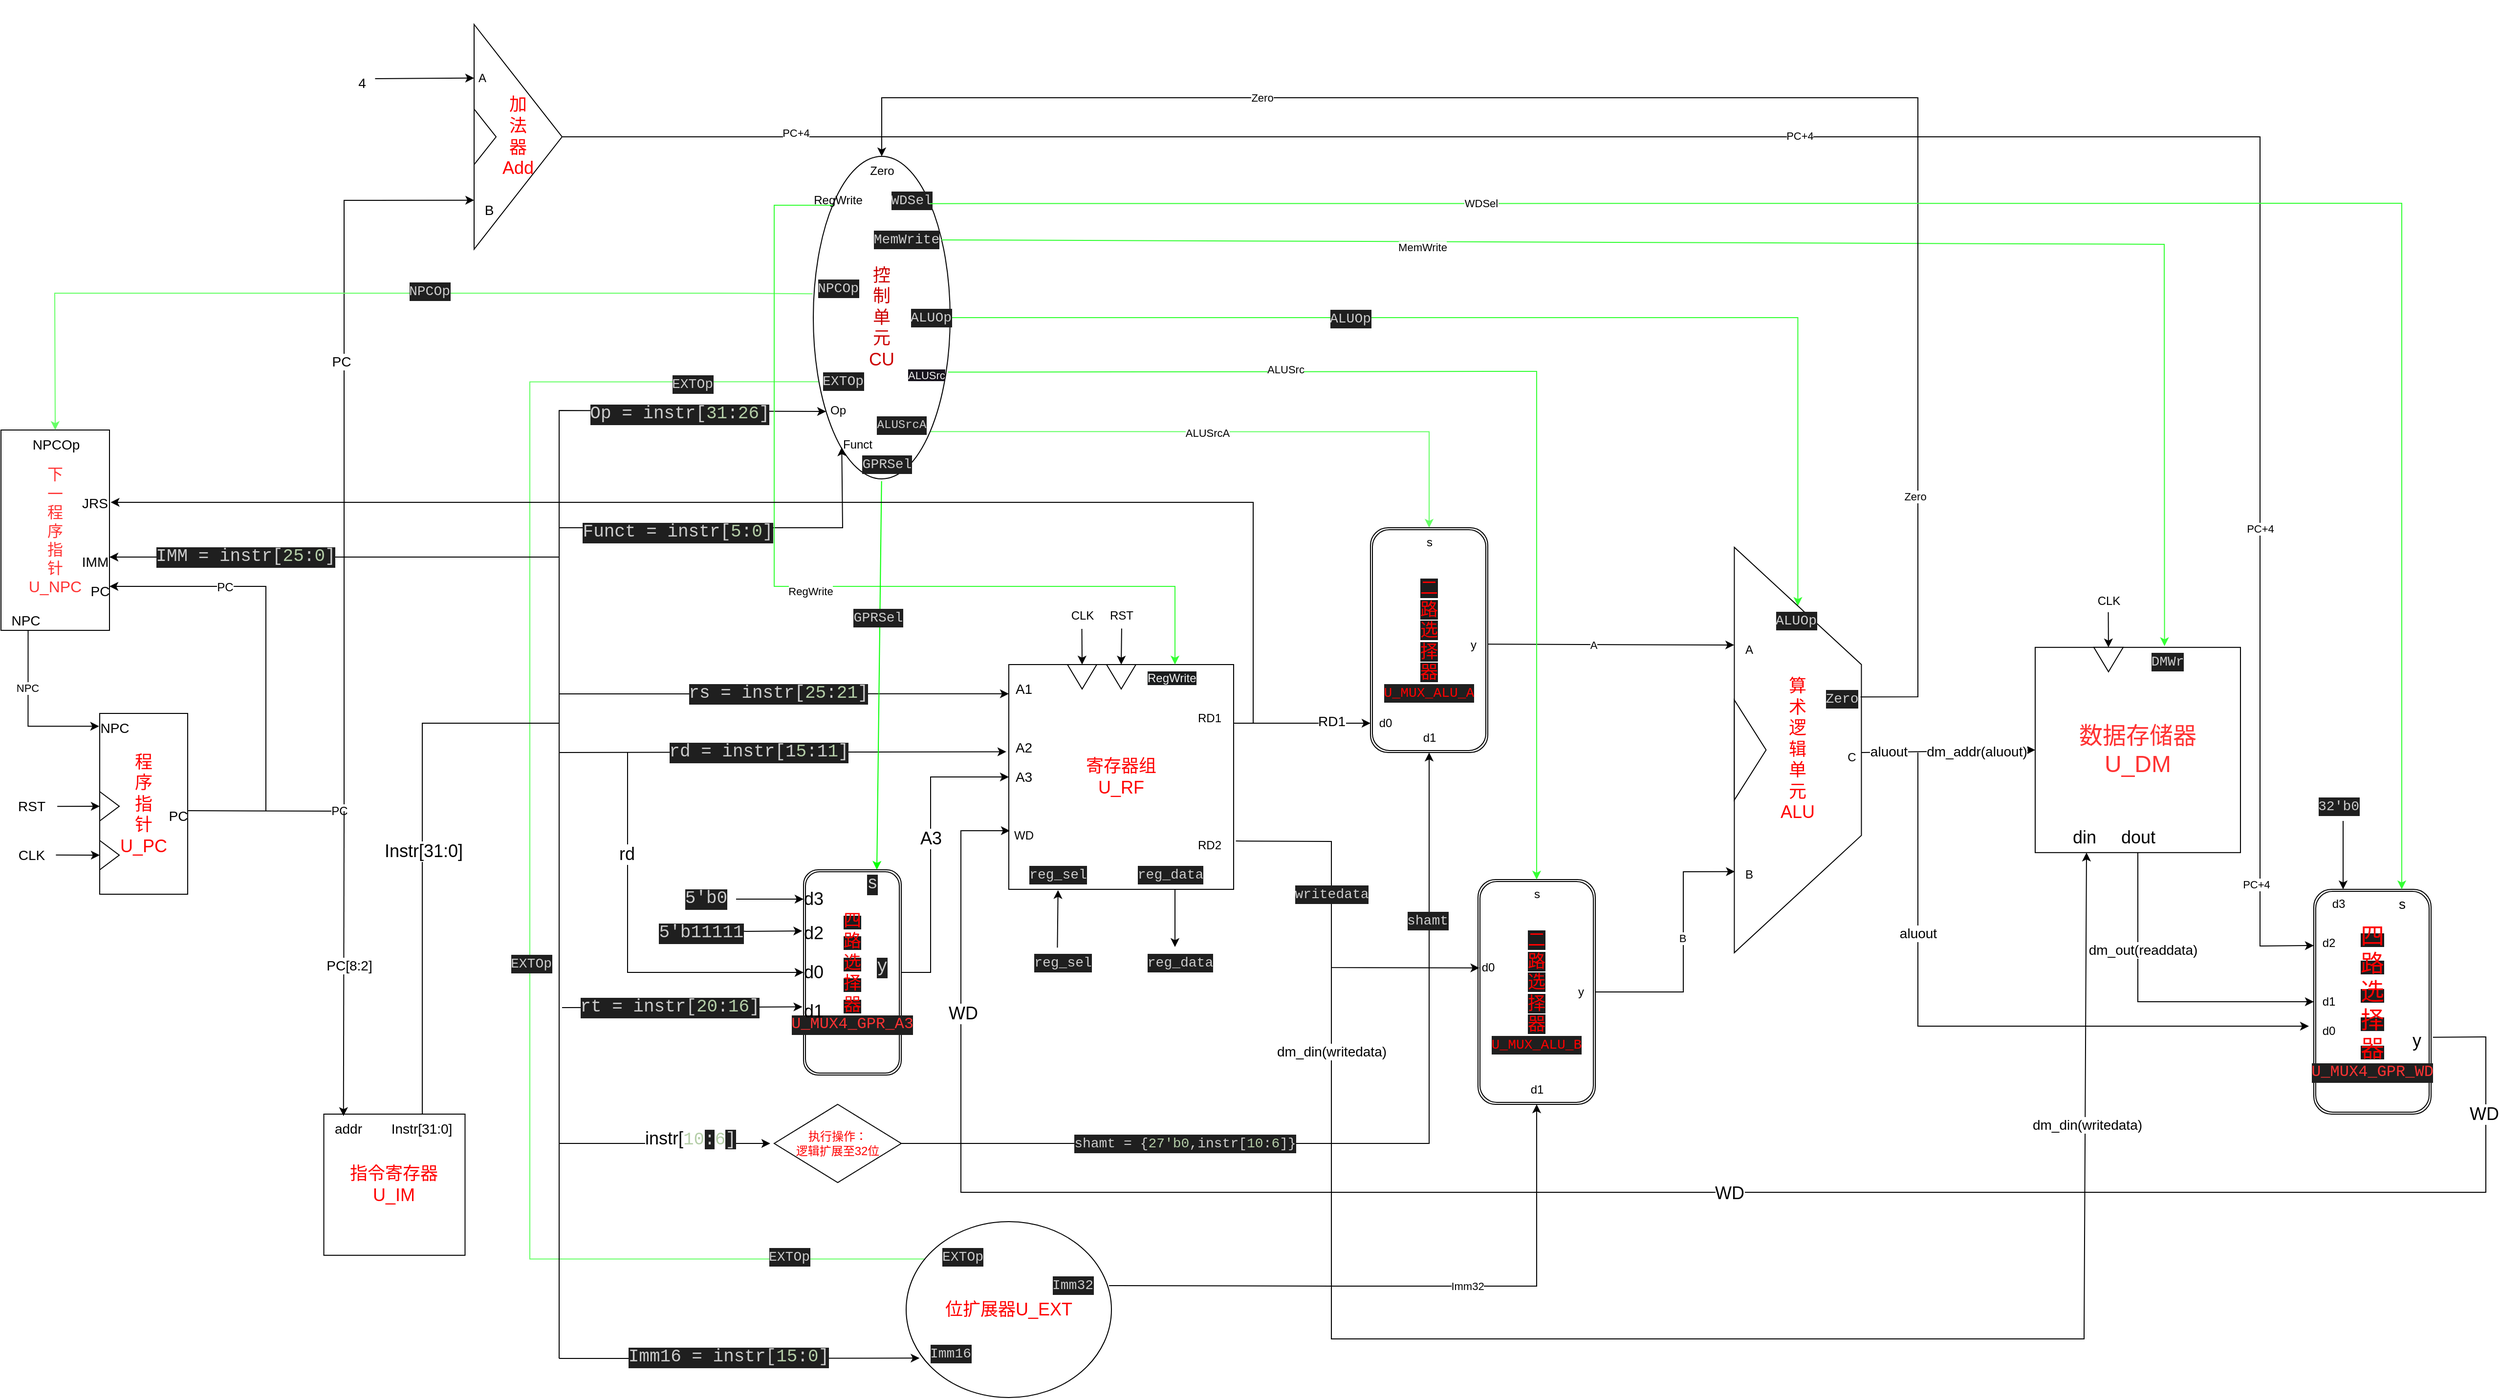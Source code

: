 <mxfile version="22.1.11" type="device">
  <diagram name="第 1 页" id="Sy6p-JVUigSjm8tpOhz6">
    <mxGraphModel dx="3570" dy="2153" grid="1" gridSize="10" guides="1" tooltips="1" connect="1" arrows="1" fold="1" page="1" pageScale="1" pageWidth="827" pageHeight="1169" math="0" shadow="0">
      <root>
        <mxCell id="0" />
        <mxCell id="1" parent="0" />
        <mxCell id="oZkKaYeDcwgY2r_uYM6y-164" style="edgeStyle=orthogonalEdgeStyle;rounded=0;orthogonalLoop=1;jettySize=auto;html=1;exitX=0.048;exitY=0.699;exitDx=0;exitDy=0;entryX=0;entryY=0;entryDx=0;entryDy=0;strokeColor=#66FF66;exitPerimeter=0;" parent="1" source="oZkKaYeDcwgY2r_uYM6y-2" edge="1">
          <mxGeometry relative="1" as="geometry">
            <mxPoint x="-424.359" y="988.267" as="targetPoint" />
            <mxPoint x="-530.911" y="-79.992" as="sourcePoint" />
            <Array as="points">
              <mxPoint x="-860" y="91" />
              <mxPoint x="-860" y="988" />
            </Array>
          </mxGeometry>
        </mxCell>
        <mxCell id="oZkKaYeDcwgY2r_uYM6y-166" value="&lt;div style=&quot;color: rgb(204, 204, 204); background-color: rgb(31, 31, 31); font-family: Consolas, &amp;quot;Courier New&amp;quot;, monospace; font-size: 14px; line-height: 19px;&quot;&gt;EXTOp&lt;/div&gt;" style="edgeLabel;html=1;align=center;verticalAlign=middle;resizable=0;points=[];" parent="oZkKaYeDcwgY2r_uYM6y-164" vertex="1" connectable="0">
          <mxGeometry x="-0.84" y="2" relative="1" as="geometry">
            <mxPoint as="offset" />
          </mxGeometry>
        </mxCell>
        <mxCell id="oZkKaYeDcwgY2r_uYM6y-167" value="&lt;div style=&quot;color: rgb(204, 204, 204); background-color: rgb(31, 31, 31); font-family: Consolas, &amp;quot;Courier New&amp;quot;, monospace; font-size: 14px; line-height: 19px;&quot;&gt;EXTOp&lt;/div&gt;" style="edgeLabel;html=1;align=center;verticalAlign=middle;resizable=0;points=[];" parent="oZkKaYeDcwgY2r_uYM6y-164" vertex="1" connectable="0">
          <mxGeometry x="0.094" y="1" relative="1" as="geometry">
            <mxPoint as="offset" />
          </mxGeometry>
        </mxCell>
        <mxCell id="oZkKaYeDcwgY2r_uYM6y-168" value="&lt;div style=&quot;color: rgb(204, 204, 204); background-color: rgb(31, 31, 31); font-family: Consolas, &amp;quot;Courier New&amp;quot;, monospace; font-size: 14px; line-height: 19px;&quot;&gt;EXTOp&lt;/div&gt;" style="edgeLabel;html=1;align=center;verticalAlign=middle;resizable=0;points=[];" parent="oZkKaYeDcwgY2r_uYM6y-164" vertex="1" connectable="0">
          <mxGeometry x="0.79" y="3" relative="1" as="geometry">
            <mxPoint as="offset" />
          </mxGeometry>
        </mxCell>
        <mxCell id="oZkKaYeDcwgY2r_uYM6y-194" style="edgeStyle=orthogonalEdgeStyle;rounded=0;orthogonalLoop=1;jettySize=auto;html=1;exitX=1;exitY=1;exitDx=0;exitDy=0;entryX=0.5;entryY=0;entryDx=0;entryDy=0;strokeColor=#66FF66;" parent="1" source="oZkKaYeDcwgY2r_uYM6y-2" target="oZkKaYeDcwgY2r_uYM6y-15" edge="1">
          <mxGeometry relative="1" as="geometry" />
        </mxCell>
        <mxCell id="oZkKaYeDcwgY2r_uYM6y-198" value="ALUSrcA" style="edgeLabel;html=1;align=center;verticalAlign=middle;resizable=0;points=[];" parent="oZkKaYeDcwgY2r_uYM6y-194" vertex="1" connectable="0">
          <mxGeometry x="-0.069" y="-1" relative="1" as="geometry">
            <mxPoint as="offset" />
          </mxGeometry>
        </mxCell>
        <mxCell id="oZkKaYeDcwgY2r_uYM6y-210" style="edgeStyle=orthogonalEdgeStyle;rounded=0;orthogonalLoop=1;jettySize=auto;html=1;exitX=1;exitY=0.5;exitDx=0;exitDy=0;entryX=0;entryY=0.5;entryDx=0;entryDy=0;strokeColor=#33FF33;" parent="1" source="oZkKaYeDcwgY2r_uYM6y-2" target="oZkKaYeDcwgY2r_uYM6y-176" edge="1">
          <mxGeometry relative="1" as="geometry" />
        </mxCell>
        <mxCell id="oZkKaYeDcwgY2r_uYM6y-211" value="&lt;div style=&quot;color: rgb(204, 204, 204); background-color: rgb(31, 31, 31); font-family: Consolas, &amp;quot;Courier New&amp;quot;, monospace; font-size: 14px; line-height: 19px;&quot;&gt;ALUOp&lt;/div&gt;" style="edgeLabel;html=1;align=center;verticalAlign=middle;resizable=0;points=[];" parent="oZkKaYeDcwgY2r_uYM6y-210" vertex="1" connectable="0">
          <mxGeometry x="-0.297" y="-1" relative="1" as="geometry">
            <mxPoint as="offset" />
          </mxGeometry>
        </mxCell>
        <mxCell id="oZkKaYeDcwgY2r_uYM6y-2" value="&lt;font color=&quot;#cc0000&quot; style=&quot;font-size: 18px;&quot;&gt;控&lt;br&gt;制&lt;br&gt;单&lt;br&gt;元&lt;br&gt;CU&lt;/font&gt;" style="ellipse;whiteSpace=wrap;html=1;" parent="1" vertex="1">
          <mxGeometry x="-570" y="-140" width="140" height="330" as="geometry" />
        </mxCell>
        <mxCell id="oZkKaYeDcwgY2r_uYM6y-16" value="&lt;font color=&quot;#ff0000&quot; style=&quot;font-size: 18px;&quot;&gt;位扩展器U_EXT&lt;/font&gt;" style="ellipse;whiteSpace=wrap;html=1;" parent="1" vertex="1">
          <mxGeometry x="-475" y="950" width="210" height="180" as="geometry" />
        </mxCell>
        <mxCell id="oZkKaYeDcwgY2r_uYM6y-17" value="&lt;span style=&quot;font-family: Helvetica; font-size: 18px; font-style: normal; font-variant-ligatures: normal; font-variant-caps: normal; font-weight: 400; letter-spacing: normal; orphans: 2; text-align: center; text-indent: 0px; text-transform: none; widows: 2; word-spacing: 0px; -webkit-text-stroke-width: 0px; background-color: rgb(27, 29, 30); text-decoration-thickness: initial; text-decoration-style: initial; text-decoration-color: initial; float: none; display: inline !important;&quot;&gt;&lt;font color=&quot;#ff0000&quot;&gt;二&lt;br&gt;路&lt;br&gt;选&lt;br&gt;择&lt;br&gt;器&lt;br&gt;&lt;/font&gt;&lt;/span&gt;&lt;div style=&quot;background-color: rgb(31, 31, 31); font-family: Consolas, &amp;quot;Courier New&amp;quot;, monospace; font-size: 14px; line-height: 19px;&quot;&gt;&lt;div style=&quot;line-height: 19px;&quot;&gt;&lt;font color=&quot;#ff0000&quot;&gt;U_MUX_ALU_B&lt;/font&gt;&lt;/div&gt;&lt;/div&gt;" style="shape=ext;double=1;rounded=1;whiteSpace=wrap;html=1;" parent="1" vertex="1">
          <mxGeometry x="110" y="600" width="120" height="230" as="geometry" />
        </mxCell>
        <mxCell id="oZkKaYeDcwgY2r_uYM6y-12" value="" style="group" parent="1" vertex="1" connectable="0">
          <mxGeometry x="-1300" y="430" width="100" height="190" as="geometry" />
        </mxCell>
        <mxCell id="oZkKaYeDcwgY2r_uYM6y-3" value="&lt;font color=&quot;#ff0000&quot; style=&quot;font-size: 18px;&quot;&gt;程&lt;br&gt;序&lt;br&gt;指&lt;br&gt;针&lt;br&gt;U_PC&lt;/font&gt;" style="rounded=0;whiteSpace=wrap;html=1;" parent="oZkKaYeDcwgY2r_uYM6y-12" vertex="1">
          <mxGeometry width="90" height="185" as="geometry" />
        </mxCell>
        <mxCell id="oZkKaYeDcwgY2r_uYM6y-4" value="" style="triangle;whiteSpace=wrap;html=1;" parent="oZkKaYeDcwgY2r_uYM6y-12" vertex="1">
          <mxGeometry y="130" width="20" height="30" as="geometry" />
        </mxCell>
        <mxCell id="oZkKaYeDcwgY2r_uYM6y-39" value="" style="triangle;whiteSpace=wrap;html=1;" parent="oZkKaYeDcwgY2r_uYM6y-12" vertex="1">
          <mxGeometry y="80" width="20" height="30" as="geometry" />
        </mxCell>
        <mxCell id="oZkKaYeDcwgY2r_uYM6y-109" value="&lt;font style=&quot;&quot;&gt;&lt;font style=&quot;font-size: 14px;&quot;&gt;NPC&lt;/font&gt;&lt;br&gt;&lt;/font&gt;" style="text;html=1;align=center;verticalAlign=middle;resizable=0;points=[];autosize=1;strokeColor=none;fillColor=none;" parent="oZkKaYeDcwgY2r_uYM6y-12" vertex="1">
          <mxGeometry x="-10" width="50" height="30" as="geometry" />
        </mxCell>
        <mxCell id="oZkKaYeDcwgY2r_uYM6y-41" value="&lt;font style=&quot;font-size: 14px;&quot;&gt;PC&lt;/font&gt;" style="text;html=1;align=center;verticalAlign=middle;resizable=0;points=[];autosize=1;strokeColor=none;fillColor=none;" parent="oZkKaYeDcwgY2r_uYM6y-12" vertex="1">
          <mxGeometry x="60" y="90" width="40" height="30" as="geometry" />
        </mxCell>
        <mxCell id="oZkKaYeDcwgY2r_uYM6y-29" value="" style="group" parent="1" vertex="1" connectable="0">
          <mxGeometry x="-1080" y="840" width="260" height="210" as="geometry" />
        </mxCell>
        <mxCell id="oZkKaYeDcwgY2r_uYM6y-30" value="&lt;font color=&quot;#ff0000&quot; style=&quot;font-size: 18px;&quot;&gt;指令寄存器&lt;br&gt;U_IM&lt;/font&gt;" style="whiteSpace=wrap;html=1;aspect=fixed;" parent="oZkKaYeDcwgY2r_uYM6y-29" vertex="1">
          <mxGeometry x="9.286" width="144.444" height="144.444" as="geometry" />
        </mxCell>
        <mxCell id="oZkKaYeDcwgY2r_uYM6y-61" value="&lt;font style=&quot;font-size: 14px;&quot;&gt;addr&lt;/font&gt;" style="text;html=1;align=center;verticalAlign=middle;resizable=0;points=[];autosize=1;strokeColor=none;fillColor=none;" parent="oZkKaYeDcwgY2r_uYM6y-29" vertex="1">
          <mxGeometry x="9.286" width="50" height="30" as="geometry" />
        </mxCell>
        <mxCell id="oZkKaYeDcwgY2r_uYM6y-100" value="&lt;font style=&quot;font-size: 14px;&quot;&gt;Instr[31:0]&lt;/font&gt;" style="text;html=1;align=center;verticalAlign=middle;resizable=0;points=[];autosize=1;strokeColor=none;fillColor=none;" parent="oZkKaYeDcwgY2r_uYM6y-29" vertex="1">
          <mxGeometry x="63.729" width="90" height="30" as="geometry" />
        </mxCell>
        <mxCell id="oZkKaYeDcwgY2r_uYM6y-33" value="" style="endArrow=classic;html=1;rounded=0;entryX=0;entryY=0.5;entryDx=0;entryDy=0;exitX=1.004;exitY=0.497;exitDx=0;exitDy=0;exitPerimeter=0;" parent="1" source="oZkKaYeDcwgY2r_uYM6y-34" target="oZkKaYeDcwgY2r_uYM6y-4" edge="1">
          <mxGeometry width="50" height="50" relative="1" as="geometry">
            <mxPoint x="-1240" y="580" as="sourcePoint" />
            <mxPoint x="-660" y="480" as="targetPoint" />
          </mxGeometry>
        </mxCell>
        <mxCell id="oZkKaYeDcwgY2r_uYM6y-34" value="&lt;font style=&quot;font-size: 14px;&quot;&gt;CLK&lt;/font&gt;" style="text;html=1;align=center;verticalAlign=middle;resizable=0;points=[];autosize=1;strokeColor=none;fillColor=none;" parent="1" vertex="1">
          <mxGeometry x="-1395" y="560" width="50" height="30" as="geometry" />
        </mxCell>
        <mxCell id="oZkKaYeDcwgY2r_uYM6y-40" value="" style="endArrow=classic;html=1;rounded=0;entryX=0;entryY=0.5;entryDx=0;entryDy=0;exitX=1.032;exitY=0.503;exitDx=0;exitDy=0;exitPerimeter=0;" parent="1" source="oZkKaYeDcwgY2r_uYM6y-54" target="oZkKaYeDcwgY2r_uYM6y-39" edge="1">
          <mxGeometry width="50" height="50" relative="1" as="geometry">
            <mxPoint x="-1340" y="525" as="sourcePoint" />
            <mxPoint x="-1200" y="529.86" as="targetPoint" />
          </mxGeometry>
        </mxCell>
        <mxCell id="oZkKaYeDcwgY2r_uYM6y-42" value="" style="endArrow=classic;html=1;rounded=0;exitX=1.002;exitY=0.538;exitDx=0;exitDy=0;entryX=0.782;entryY=0.999;entryDx=0;entryDy=0;entryPerimeter=0;exitPerimeter=0;" parent="1" source="oZkKaYeDcwgY2r_uYM6y-3" target="oZkKaYeDcwgY2r_uYM6y-73" edge="1">
          <mxGeometry width="50" height="50" relative="1" as="geometry">
            <mxPoint x="-1110" y="529.75" as="sourcePoint" />
            <mxPoint x="-995.625" y="470" as="targetPoint" />
            <Array as="points">
              <mxPoint x="-1050" y="530" />
              <mxPoint x="-1050" y="470" />
              <mxPoint x="-1050" y="-95" />
            </Array>
          </mxGeometry>
        </mxCell>
        <mxCell id="oZkKaYeDcwgY2r_uYM6y-97" value="&lt;font style=&quot;font-size: 12px;&quot;&gt;PC&lt;/font&gt;" style="edgeLabel;html=1;align=center;verticalAlign=middle;resizable=0;points=[];" parent="oZkKaYeDcwgY2r_uYM6y-42" vertex="1" connectable="0">
          <mxGeometry x="-0.662" relative="1" as="geometry">
            <mxPoint as="offset" />
          </mxGeometry>
        </mxCell>
        <mxCell id="oZkKaYeDcwgY2r_uYM6y-117" value="&lt;font style=&quot;font-size: 14px;&quot;&gt;PC&lt;/font&gt;" style="edgeLabel;html=1;align=center;verticalAlign=middle;resizable=0;points=[];" parent="oZkKaYeDcwgY2r_uYM6y-42" vertex="1" connectable="0">
          <mxGeometry x="0.351" y="3" relative="1" as="geometry">
            <mxPoint as="offset" />
          </mxGeometry>
        </mxCell>
        <mxCell id="oZkKaYeDcwgY2r_uYM6y-58" value="" style="endArrow=classic;html=1;rounded=0;entryX=0.402;entryY=0.065;entryDx=0;entryDy=0;entryPerimeter=0;" parent="1" target="oZkKaYeDcwgY2r_uYM6y-61" edge="1">
          <mxGeometry width="50" height="50" relative="1" as="geometry">
            <mxPoint x="-1050" y="530" as="sourcePoint" />
            <mxPoint x="-1050" y="720" as="targetPoint" />
          </mxGeometry>
        </mxCell>
        <mxCell id="oZkKaYeDcwgY2r_uYM6y-59" value="&lt;font style=&quot;font-size: 14px;&quot;&gt;PC[8:2]&lt;/font&gt;" style="edgeLabel;html=1;align=center;verticalAlign=middle;resizable=0;points=[];" parent="oZkKaYeDcwgY2r_uYM6y-58" vertex="1" connectable="0">
          <mxGeometry x="0.009" y="5" relative="1" as="geometry">
            <mxPoint as="offset" />
          </mxGeometry>
        </mxCell>
        <mxCell id="oZkKaYeDcwgY2r_uYM6y-68" value="" style="endArrow=classic;html=1;rounded=0;entryX=0.065;entryY=0.776;entryDx=0;entryDy=0;entryPerimeter=0;" parent="1" target="oZkKaYeDcwgY2r_uYM6y-16" edge="1">
          <mxGeometry width="50" height="50" relative="1" as="geometry">
            <mxPoint x="-830" y="1090" as="sourcePoint" />
            <mxPoint x="-490" y="1090" as="targetPoint" />
          </mxGeometry>
        </mxCell>
        <mxCell id="oZkKaYeDcwgY2r_uYM6y-69" value="&lt;div style=&quot;color: rgb(204, 204, 204); background-color: rgb(31, 31, 31); font-family: Consolas, &amp;quot;Courier New&amp;quot;, monospace; line-height: 19px;&quot;&gt;&lt;font style=&quot;font-size: 18px;&quot;&gt;Imm16 = instr[&lt;span style=&quot;color: rgb(181, 206, 168);&quot;&gt;15&lt;/span&gt;:&lt;span style=&quot;color: rgb(181, 206, 168);&quot;&gt;0&lt;/span&gt;]&lt;/font&gt;&lt;/div&gt;" style="edgeLabel;html=1;align=center;verticalAlign=middle;resizable=0;points=[];" parent="oZkKaYeDcwgY2r_uYM6y-68" vertex="1" connectable="0">
          <mxGeometry x="-0.424" y="1" relative="1" as="geometry">
            <mxPoint x="67" as="offset" />
          </mxGeometry>
        </mxCell>
        <mxCell id="oZkKaYeDcwgY2r_uYM6y-65" value="" style="endArrow=classic;html=1;rounded=0;" parent="1" edge="1">
          <mxGeometry width="50" height="50" relative="1" as="geometry">
            <mxPoint x="-830" y="870" as="sourcePoint" />
            <mxPoint x="-614.02" y="870" as="targetPoint" />
          </mxGeometry>
        </mxCell>
        <mxCell id="oZkKaYeDcwgY2r_uYM6y-269" value="&lt;font style=&quot;font-size: 18px;&quot;&gt;instr[&lt;span style=&quot;font-family: Consolas, &amp;quot;Courier New&amp;quot;, monospace; color: rgb(181, 206, 168);&quot;&gt;10&lt;/span&gt;&lt;span style=&quot;color: rgb(204, 204, 204); font-family: Consolas, &amp;quot;Courier New&amp;quot;, monospace; background-color: rgb(31, 31, 31);&quot;&gt;:&lt;/span&gt;&lt;span style=&quot;font-family: Consolas, &amp;quot;Courier New&amp;quot;, monospace; color: rgb(181, 206, 168);&quot;&gt;6&lt;/span&gt;&lt;span style=&quot;color: rgb(204, 204, 204); font-family: Consolas, &amp;quot;Courier New&amp;quot;, monospace; background-color: rgb(31, 31, 31);&quot;&gt;]&lt;/span&gt;&lt;/font&gt;" style="edgeLabel;html=1;align=center;verticalAlign=middle;resizable=0;points=[];" parent="oZkKaYeDcwgY2r_uYM6y-65" vertex="1" connectable="0">
          <mxGeometry x="0.241" y="4" relative="1" as="geometry">
            <mxPoint as="offset" />
          </mxGeometry>
        </mxCell>
        <mxCell id="oZkKaYeDcwgY2r_uYM6y-86" value="" style="endArrow=classic;html=1;rounded=0;entryX=0.093;entryY=0.791;entryDx=0;entryDy=0;entryPerimeter=0;" parent="1" target="oZkKaYeDcwgY2r_uYM6y-2" edge="1">
          <mxGeometry width="50" height="50" relative="1" as="geometry">
            <mxPoint x="-830" y="1090" as="sourcePoint" />
            <mxPoint x="-830" y="120" as="targetPoint" />
            <Array as="points">
              <mxPoint x="-830" y="410" />
              <mxPoint x="-830" y="120" />
            </Array>
          </mxGeometry>
        </mxCell>
        <mxCell id="oZkKaYeDcwgY2r_uYM6y-88" value="&lt;div style=&quot;color: rgb(204, 204, 204); background-color: rgb(31, 31, 31); font-family: Consolas, &amp;quot;Courier New&amp;quot;, monospace; line-height: 19px;&quot;&gt;&lt;font style=&quot;font-size: 18px;&quot;&gt;Op = instr[&lt;span style=&quot;color: rgb(181, 206, 168);&quot;&gt;31&lt;/span&gt;:&lt;span style=&quot;color: rgb(181, 206, 168);&quot;&gt;26&lt;/span&gt;]&lt;/font&gt;&lt;/div&gt;" style="edgeLabel;html=1;align=center;verticalAlign=middle;resizable=0;points=[];" parent="oZkKaYeDcwgY2r_uYM6y-86" vertex="1" connectable="0">
          <mxGeometry x="0.809" y="-2" relative="1" as="geometry">
            <mxPoint x="-32" y="1" as="offset" />
          </mxGeometry>
        </mxCell>
        <mxCell id="oZkKaYeDcwgY2r_uYM6y-90" value="" style="endArrow=classic;html=1;rounded=0;entryX=0.208;entryY=0.902;entryDx=0;entryDy=0;entryPerimeter=0;" parent="1" target="oZkKaYeDcwgY2r_uYM6y-2" edge="1">
          <mxGeometry width="50" height="50" relative="1" as="geometry">
            <mxPoint x="-830" y="240" as="sourcePoint" />
            <mxPoint x="-524" y="180" as="targetPoint" />
            <Array as="points">
              <mxPoint x="-540" y="240" />
            </Array>
          </mxGeometry>
        </mxCell>
        <mxCell id="oZkKaYeDcwgY2r_uYM6y-92" value="&lt;div style=&quot;color: rgb(204, 204, 204); background-color: rgb(31, 31, 31); font-family: Consolas, &amp;quot;Courier New&amp;quot;, monospace; line-height: 19px;&quot;&gt;&lt;font style=&quot;font-size: 18px;&quot;&gt;Funct = instr[&lt;span style=&quot;color: rgb(181, 206, 168);&quot;&gt;5&lt;/span&gt;:&lt;span style=&quot;color: rgb(181, 206, 168);&quot;&gt;0&lt;/span&gt;]&lt;/font&gt;&lt;/div&gt;" style="edgeLabel;html=1;align=center;verticalAlign=middle;resizable=0;points=[];" parent="oZkKaYeDcwgY2r_uYM6y-90" vertex="1" connectable="0">
          <mxGeometry x="-0.354" y="-5" relative="1" as="geometry">
            <mxPoint as="offset" />
          </mxGeometry>
        </mxCell>
        <mxCell id="oZkKaYeDcwgY2r_uYM6y-93" value="Op" style="text;html=1;align=center;verticalAlign=middle;resizable=0;points=[];autosize=1;strokeColor=none;fillColor=none;" parent="1" vertex="1">
          <mxGeometry x="-565" y="105" width="40" height="30" as="geometry" />
        </mxCell>
        <mxCell id="oZkKaYeDcwgY2r_uYM6y-105" value="&lt;font color=&quot;#ff3333&quot; style=&quot;font-size: 16px;&quot;&gt;下&lt;br&gt;一&lt;br&gt;程&lt;br&gt;序&lt;br&gt;指&lt;br&gt;针&lt;br&gt;U_NPC&lt;/font&gt;" style="rounded=0;whiteSpace=wrap;html=1;" parent="1" vertex="1">
          <mxGeometry x="-1401" y="140" width="111" height="205" as="geometry" />
        </mxCell>
        <mxCell id="oZkKaYeDcwgY2r_uYM6y-108" style="edgeStyle=orthogonalEdgeStyle;rounded=0;orthogonalLoop=1;jettySize=auto;html=1;exitX=0.25;exitY=1;exitDx=0;exitDy=0;entryX=-0.007;entryY=0.071;entryDx=0;entryDy=0;entryPerimeter=0;" parent="1" source="oZkKaYeDcwgY2r_uYM6y-105" target="oZkKaYeDcwgY2r_uYM6y-3" edge="1">
          <mxGeometry relative="1" as="geometry">
            <mxPoint x="-1185" y="440" as="targetPoint" />
          </mxGeometry>
        </mxCell>
        <mxCell id="oZkKaYeDcwgY2r_uYM6y-126" value="NPC" style="edgeLabel;html=1;align=center;verticalAlign=middle;resizable=0;points=[];" parent="oZkKaYeDcwgY2r_uYM6y-108" vertex="1" connectable="0">
          <mxGeometry x="-0.312" y="-1" relative="1" as="geometry">
            <mxPoint as="offset" />
          </mxGeometry>
        </mxCell>
        <mxCell id="oZkKaYeDcwgY2r_uYM6y-111" value="&lt;font style=&quot;&quot;&gt;&lt;font style=&quot;font-size: 14px;&quot;&gt;NPC&lt;/font&gt;&lt;br&gt;&lt;/font&gt;" style="text;html=1;align=center;verticalAlign=middle;resizable=0;points=[];autosize=1;strokeColor=none;fillColor=none;" parent="1" vertex="1">
          <mxGeometry x="-1401" y="320" width="50" height="30" as="geometry" />
        </mxCell>
        <mxCell id="oZkKaYeDcwgY2r_uYM6y-112" value="" style="endArrow=classic;html=1;rounded=0;exitX=-0.005;exitY=0.426;exitDx=0;exitDy=0;entryX=0.5;entryY=0;entryDx=0;entryDy=0;fillColor=#66FF66;strokeColor=#66FF66;exitPerimeter=0;" parent="1" source="oZkKaYeDcwgY2r_uYM6y-2" target="oZkKaYeDcwgY2r_uYM6y-105" edge="1">
          <mxGeometry width="50" height="50" relative="1" as="geometry">
            <mxPoint x="-590" y="120" as="sourcePoint" />
            <mxPoint x="-1350" y="-180" as="targetPoint" />
            <Array as="points">
              <mxPoint x="-670" />
              <mxPoint x="-1346" />
            </Array>
          </mxGeometry>
        </mxCell>
        <mxCell id="oZkKaYeDcwgY2r_uYM6y-113" value="&lt;div style=&quot;color: rgb(204, 204, 204); background-color: rgb(31, 31, 31); font-family: Consolas, &amp;quot;Courier New&amp;quot;, monospace; font-size: 14px; line-height: 19px;&quot;&gt;NPCOp&lt;/div&gt;" style="edgeLabel;html=1;align=center;verticalAlign=middle;resizable=0;points=[];" parent="oZkKaYeDcwgY2r_uYM6y-112" vertex="1" connectable="0">
          <mxGeometry x="-0.141" y="-2" relative="1" as="geometry">
            <mxPoint as="offset" />
          </mxGeometry>
        </mxCell>
        <mxCell id="oZkKaYeDcwgY2r_uYM6y-54" value="&lt;font style=&quot;font-size: 14px;&quot;&gt;RST&lt;/font&gt;" style="text;html=1;align=center;verticalAlign=middle;resizable=0;points=[];autosize=1;strokeColor=none;fillColor=none;" parent="1" vertex="1">
          <mxGeometry x="-1395" y="510" width="50" height="30" as="geometry" />
        </mxCell>
        <mxCell id="oZkKaYeDcwgY2r_uYM6y-116" value="" style="endArrow=classic;html=1;rounded=0;movable=1;resizable=1;rotatable=1;deletable=1;editable=1;locked=0;connectable=1;" parent="1" edge="1">
          <mxGeometry width="50" height="50" relative="1" as="geometry">
            <mxPoint x="-1130" y="530" as="sourcePoint" />
            <mxPoint x="-1290" y="300" as="targetPoint" />
            <Array as="points">
              <mxPoint x="-1130" y="300" />
              <mxPoint x="-1280" y="300" />
            </Array>
          </mxGeometry>
        </mxCell>
        <mxCell id="oZkKaYeDcwgY2r_uYM6y-118" value="&lt;font style=&quot;font-size: 12px;&quot;&gt;PC&lt;/font&gt;" style="edgeLabel;html=1;align=center;verticalAlign=middle;resizable=0;points=[];" parent="oZkKaYeDcwgY2r_uYM6y-116" vertex="1" connectable="0">
          <mxGeometry x="0.395" y="1" relative="1" as="geometry">
            <mxPoint as="offset" />
          </mxGeometry>
        </mxCell>
        <mxCell id="oZkKaYeDcwgY2r_uYM6y-119" value="&lt;font style=&quot;&quot;&gt;&lt;font style=&quot;font-size: 14px;&quot;&gt;PC&lt;/font&gt;&lt;br&gt;&lt;/font&gt;" style="text;html=1;align=center;verticalAlign=middle;resizable=0;points=[];autosize=1;strokeColor=none;fillColor=none;" parent="1" vertex="1">
          <mxGeometry x="-1320" y="290" width="40" height="30" as="geometry" />
        </mxCell>
        <mxCell id="oZkKaYeDcwgY2r_uYM6y-120" value="&lt;font style=&quot;&quot;&gt;&lt;font style=&quot;font-size: 14px;&quot;&gt;NPCOp&lt;/font&gt;&lt;br&gt;&lt;/font&gt;" style="text;html=1;align=center;verticalAlign=middle;resizable=0;points=[];autosize=1;strokeColor=none;fillColor=none;" parent="1" vertex="1">
          <mxGeometry x="-1380.5" y="140" width="70" height="30" as="geometry" />
        </mxCell>
        <mxCell id="oZkKaYeDcwgY2r_uYM6y-121" value="" style="endArrow=classic;html=1;rounded=0;" parent="1" edge="1">
          <mxGeometry width="50" height="50" relative="1" as="geometry">
            <mxPoint x="-830" y="270" as="sourcePoint" />
            <mxPoint x="-1290" y="270" as="targetPoint" />
          </mxGeometry>
        </mxCell>
        <mxCell id="oZkKaYeDcwgY2r_uYM6y-122" value="&lt;div style=&quot;color: rgb(204, 204, 204); background-color: rgb(31, 31, 31); font-family: Consolas, &amp;quot;Courier New&amp;quot;, monospace; line-height: 19px;&quot;&gt;&lt;font style=&quot;font-size: 18px;&quot;&gt;IMM = instr[&lt;span style=&quot;color: rgb(181, 206, 168);&quot;&gt;25&lt;/span&gt;:&lt;span style=&quot;color: rgb(181, 206, 168);&quot;&gt;0&lt;/span&gt;]&lt;/font&gt;&lt;/div&gt;" style="edgeLabel;html=1;align=center;verticalAlign=middle;resizable=0;points=[];" parent="oZkKaYeDcwgY2r_uYM6y-121" vertex="1" connectable="0">
          <mxGeometry x="0.086" y="3" relative="1" as="geometry">
            <mxPoint x="-71" y="-3" as="offset" />
          </mxGeometry>
        </mxCell>
        <mxCell id="oZkKaYeDcwgY2r_uYM6y-123" value="&lt;font style=&quot;font-size: 14px;&quot;&gt;IMM&lt;/font&gt;" style="text;html=1;align=center;verticalAlign=middle;resizable=0;points=[];autosize=1;strokeColor=none;fillColor=none;" parent="1" vertex="1">
          <mxGeometry x="-1330" y="260" width="50" height="30" as="geometry" />
        </mxCell>
        <mxCell id="oZkKaYeDcwgY2r_uYM6y-125" value="&lt;div style=&quot;color: rgb(204, 204, 204); background-color: rgb(31, 31, 31); font-family: Consolas, &amp;quot;Courier New&amp;quot;, monospace; font-size: 14px; line-height: 19px;&quot;&gt;NPCOp&lt;/div&gt;" style="text;html=1;align=center;verticalAlign=middle;resizable=0;points=[];autosize=1;strokeColor=none;fillColor=none;" parent="1" vertex="1">
          <mxGeometry x="-575" y="-20" width="60" height="30" as="geometry" />
        </mxCell>
        <mxCell id="oZkKaYeDcwgY2r_uYM6y-139" value="" style="endArrow=classic;html=1;rounded=0;entryX=0;entryY=0.13;entryDx=0;entryDy=0;entryPerimeter=0;" parent="1" target="oZkKaYeDcwgY2r_uYM6y-9" edge="1">
          <mxGeometry width="50" height="50" relative="1" as="geometry">
            <mxPoint x="-830" y="410" as="sourcePoint" />
            <mxPoint x="-460" y="390" as="targetPoint" />
          </mxGeometry>
        </mxCell>
        <mxCell id="oZkKaYeDcwgY2r_uYM6y-140" value="&lt;div style=&quot;color: rgb(204, 204, 204); background-color: rgb(31, 31, 31); font-family: Consolas, &amp;quot;Courier New&amp;quot;, monospace; line-height: 19px;&quot;&gt;&lt;font style=&quot;font-size: 18px;&quot;&gt;rs = instr[&lt;span style=&quot;color: rgb(181, 206, 168);&quot;&gt;25&lt;/span&gt;:&lt;span style=&quot;color: rgb(181, 206, 168);&quot;&gt;21&lt;/span&gt;]&lt;/font&gt;&lt;/div&gt;" style="edgeLabel;html=1;align=center;verticalAlign=middle;resizable=0;points=[];" parent="oZkKaYeDcwgY2r_uYM6y-139" vertex="1" connectable="0">
          <mxGeometry x="-0.028" relative="1" as="geometry">
            <mxPoint as="offset" />
          </mxGeometry>
        </mxCell>
        <mxCell id="oZkKaYeDcwgY2r_uYM6y-141" value="" style="endArrow=classic;html=1;rounded=0;entryX=-0.011;entryY=0.388;entryDx=0;entryDy=0;entryPerimeter=0;" parent="1" target="oZkKaYeDcwgY2r_uYM6y-9" edge="1">
          <mxGeometry width="50" height="50" relative="1" as="geometry">
            <mxPoint x="-830" y="470" as="sourcePoint" />
            <mxPoint x="-440" y="200" as="targetPoint" />
          </mxGeometry>
        </mxCell>
        <mxCell id="oZkKaYeDcwgY2r_uYM6y-142" value="&lt;div style=&quot;color: rgb(204, 204, 204); background-color: rgb(31, 31, 31); font-family: Consolas, &amp;quot;Courier New&amp;quot;, monospace; line-height: 19px;&quot;&gt;&lt;font style=&quot;font-size: 18px;&quot;&gt;rd = instr[1&lt;span style=&quot;color: rgb(181, 206, 168);&quot;&gt;5&lt;/span&gt;:1&lt;span style=&quot;color: rgb(181, 206, 168);&quot;&gt;1&lt;/span&gt;]&lt;/font&gt;&lt;/div&gt;" style="edgeLabel;html=1;align=center;verticalAlign=middle;resizable=0;points=[];" parent="oZkKaYeDcwgY2r_uYM6y-141" vertex="1" connectable="0">
          <mxGeometry x="-0.111" relative="1" as="geometry">
            <mxPoint as="offset" />
          </mxGeometry>
        </mxCell>
        <mxCell id="oZkKaYeDcwgY2r_uYM6y-145" value="" style="group" parent="1" vertex="1" connectable="0">
          <mxGeometry x="-370" y="315" width="280" height="345" as="geometry" />
        </mxCell>
        <mxCell id="oZkKaYeDcwgY2r_uYM6y-11" value="" style="group" parent="oZkKaYeDcwgY2r_uYM6y-145" vertex="1" connectable="0">
          <mxGeometry y="65" width="280" height="280" as="geometry" />
        </mxCell>
        <mxCell id="oZkKaYeDcwgY2r_uYM6y-9" value="&lt;font color=&quot;#ff0000&quot; style=&quot;font-size: 18px;&quot;&gt;寄存器组&lt;br&gt;U_RF&lt;/font&gt;" style="whiteSpace=wrap;html=1;aspect=fixed;" parent="oZkKaYeDcwgY2r_uYM6y-11" vertex="1">
          <mxGeometry width="230" height="230" as="geometry" />
        </mxCell>
        <mxCell id="oZkKaYeDcwgY2r_uYM6y-10" value="" style="triangle;whiteSpace=wrap;html=1;direction=south;" parent="oZkKaYeDcwgY2r_uYM6y-11" vertex="1">
          <mxGeometry x="60" width="30" height="25" as="geometry" />
        </mxCell>
        <mxCell id="oZkKaYeDcwgY2r_uYM6y-135" value="" style="triangle;whiteSpace=wrap;html=1;direction=south;" parent="oZkKaYeDcwgY2r_uYM6y-11" vertex="1">
          <mxGeometry x="100" width="30" height="25" as="geometry" />
        </mxCell>
        <mxCell id="oZkKaYeDcwgY2r_uYM6y-143" value="&lt;font style=&quot;font-size: 14px;&quot;&gt;A1&lt;/font&gt;" style="text;html=1;align=center;verticalAlign=middle;resizable=0;points=[];autosize=1;strokeColor=none;fillColor=none;" parent="oZkKaYeDcwgY2r_uYM6y-11" vertex="1">
          <mxGeometry x="-5" y="10" width="40" height="30" as="geometry" />
        </mxCell>
        <mxCell id="oZkKaYeDcwgY2r_uYM6y-144" value="&lt;font style=&quot;font-size: 14px;&quot;&gt;A2&lt;/font&gt;" style="text;html=1;align=center;verticalAlign=middle;resizable=0;points=[];autosize=1;strokeColor=none;fillColor=none;" parent="oZkKaYeDcwgY2r_uYM6y-11" vertex="1">
          <mxGeometry x="-5" y="70" width="40" height="30" as="geometry" />
        </mxCell>
        <mxCell id="oZkKaYeDcwgY2r_uYM6y-147" value="RD1" style="text;html=1;align=center;verticalAlign=middle;resizable=0;points=[];autosize=1;strokeColor=none;fillColor=none;" parent="oZkKaYeDcwgY2r_uYM6y-11" vertex="1">
          <mxGeometry x="180" y="40" width="50" height="30" as="geometry" />
        </mxCell>
        <mxCell id="oZkKaYeDcwgY2r_uYM6y-149" value="RD2" style="text;html=1;align=center;verticalAlign=middle;resizable=0;points=[];autosize=1;strokeColor=none;fillColor=none;" parent="oZkKaYeDcwgY2r_uYM6y-11" vertex="1">
          <mxGeometry x="180" y="170" width="50" height="30" as="geometry" />
        </mxCell>
        <mxCell id="oZkKaYeDcwgY2r_uYM6y-153" value="" style="endArrow=classic;html=1;rounded=0;exitX=0.219;exitY=1.003;exitDx=0;exitDy=0;exitPerimeter=0;" parent="oZkKaYeDcwgY2r_uYM6y-11" edge="1">
          <mxGeometry width="50" height="50" relative="1" as="geometry">
            <mxPoint x="170" y="230" as="sourcePoint" />
            <mxPoint x="170" y="289" as="targetPoint" />
          </mxGeometry>
        </mxCell>
        <mxCell id="oZkKaYeDcwgY2r_uYM6y-158" value="&lt;div style=&quot;color: rgb(204, 204, 204); background-color: rgb(31, 31, 31); font-family: Consolas, &amp;quot;Courier New&amp;quot;, monospace; font-size: 14px; line-height: 19px;&quot;&gt;reg_sel&lt;/div&gt;" style="text;html=1;align=center;verticalAlign=middle;resizable=0;points=[];autosize=1;strokeColor=none;fillColor=none;" parent="oZkKaYeDcwgY2r_uYM6y-11" vertex="1">
          <mxGeometry x="10" y="200" width="80" height="30" as="geometry" />
        </mxCell>
        <mxCell id="oZkKaYeDcwgY2r_uYM6y-159" value="&lt;div style=&quot;color: rgb(204, 204, 204); background-color: rgb(31, 31, 31); font-family: Consolas, &amp;quot;Courier New&amp;quot;, monospace; font-size: 14px; line-height: 19px;&quot;&gt;reg_data&lt;/div&gt;" style="text;html=1;align=center;verticalAlign=middle;resizable=0;points=[];autosize=1;strokeColor=none;fillColor=none;" parent="oZkKaYeDcwgY2r_uYM6y-11" vertex="1">
          <mxGeometry x="120" y="200" width="90" height="30" as="geometry" />
        </mxCell>
        <mxCell id="oZkKaYeDcwgY2r_uYM6y-264" value="&lt;span style=&quot;color: rgb(240, 240, 240); font-family: Helvetica; font-size: 12px; font-style: normal; font-variant-ligatures: normal; font-variant-caps: normal; font-weight: 400; letter-spacing: normal; orphans: 2; text-align: center; text-indent: 0px; text-transform: none; widows: 2; word-spacing: 0px; -webkit-text-stroke-width: 0px; background-color: rgb(27, 29, 30); text-decoration-thickness: initial; text-decoration-style: initial; text-decoration-color: initial; float: none; display: inline !important;&quot;&gt;RegWrite&lt;/span&gt;" style="text;whiteSpace=wrap;html=1;" parent="oZkKaYeDcwgY2r_uYM6y-11" vertex="1">
          <mxGeometry x="140" width="80" height="40" as="geometry" />
        </mxCell>
        <mxCell id="oZkKaYeDcwgY2r_uYM6y-300" value="&lt;font style=&quot;font-size: 14px;&quot;&gt;A3&lt;/font&gt;" style="text;html=1;align=center;verticalAlign=middle;resizable=0;points=[];autosize=1;strokeColor=none;fillColor=none;" parent="oZkKaYeDcwgY2r_uYM6y-11" vertex="1">
          <mxGeometry x="-5" y="100" width="40" height="30" as="geometry" />
        </mxCell>
        <mxCell id="oZkKaYeDcwgY2r_uYM6y-310" value="WD" style="text;html=1;align=center;verticalAlign=middle;resizable=0;points=[];autosize=1;strokeColor=none;fillColor=none;" parent="oZkKaYeDcwgY2r_uYM6y-11" vertex="1">
          <mxGeometry x="-5" y="160" width="40" height="30" as="geometry" />
        </mxCell>
        <mxCell id="oZkKaYeDcwgY2r_uYM6y-131" value="" style="endArrow=classic;html=1;rounded=0;entryX=0;entryY=0.5;entryDx=0;entryDy=0;exitX=0.495;exitY=0.951;exitDx=0;exitDy=0;exitPerimeter=0;" parent="oZkKaYeDcwgY2r_uYM6y-145" source="oZkKaYeDcwgY2r_uYM6y-132" target="oZkKaYeDcwgY2r_uYM6y-10" edge="1">
          <mxGeometry width="50" height="50" relative="1" as="geometry">
            <mxPoint x="75" y="25" as="sourcePoint" />
            <mxPoint x="85" y="35" as="targetPoint" />
          </mxGeometry>
        </mxCell>
        <mxCell id="oZkKaYeDcwgY2r_uYM6y-132" value="CLK" style="text;html=1;align=center;verticalAlign=middle;resizable=0;points=[];autosize=1;strokeColor=none;fillColor=none;" parent="oZkKaYeDcwgY2r_uYM6y-145" vertex="1">
          <mxGeometry x="50" width="50" height="30" as="geometry" />
        </mxCell>
        <mxCell id="oZkKaYeDcwgY2r_uYM6y-136" value="" style="endArrow=classic;html=1;rounded=0;entryX=0;entryY=0.5;entryDx=0;entryDy=0;exitX=0.509;exitY=0.937;exitDx=0;exitDy=0;exitPerimeter=0;" parent="oZkKaYeDcwgY2r_uYM6y-145" source="oZkKaYeDcwgY2r_uYM6y-138" target="oZkKaYeDcwgY2r_uYM6y-135" edge="1">
          <mxGeometry width="50" height="50" relative="1" as="geometry">
            <mxPoint x="115" y="25" as="sourcePoint" />
            <mxPoint x="105" y="66" as="targetPoint" />
          </mxGeometry>
        </mxCell>
        <mxCell id="oZkKaYeDcwgY2r_uYM6y-138" value="RST" style="text;html=1;align=center;verticalAlign=middle;resizable=0;points=[];autosize=1;strokeColor=none;fillColor=none;" parent="oZkKaYeDcwgY2r_uYM6y-145" vertex="1">
          <mxGeometry x="90" width="50" height="30" as="geometry" />
        </mxCell>
        <mxCell id="oZkKaYeDcwgY2r_uYM6y-146" value="" style="endArrow=classic;html=1;rounded=0;" parent="1" edge="1">
          <mxGeometry width="50" height="50" relative="1" as="geometry">
            <mxPoint x="-140" y="440" as="sourcePoint" />
            <mxPoint y="440" as="targetPoint" />
          </mxGeometry>
        </mxCell>
        <mxCell id="oZkKaYeDcwgY2r_uYM6y-150" value="&lt;font style=&quot;font-size: 14px;&quot;&gt;RD1&lt;/font&gt;" style="edgeLabel;html=1;align=center;verticalAlign=middle;resizable=0;points=[];" parent="oZkKaYeDcwgY2r_uYM6y-146" vertex="1" connectable="0">
          <mxGeometry x="-0.331" y="2" relative="1" as="geometry">
            <mxPoint x="53" as="offset" />
          </mxGeometry>
        </mxCell>
        <mxCell id="oZkKaYeDcwgY2r_uYM6y-148" value="" style="endArrow=classic;html=1;rounded=0;exitX=1.01;exitY=0.785;exitDx=0;exitDy=0;exitPerimeter=0;entryX=0.011;entryY=0.393;entryDx=0;entryDy=0;entryPerimeter=0;" parent="1" source="oZkKaYeDcwgY2r_uYM6y-9" target="oZkKaYeDcwgY2r_uYM6y-17" edge="1">
          <mxGeometry width="50" height="50" relative="1" as="geometry">
            <mxPoint x="-70" y="500" as="sourcePoint" />
            <mxPoint x="-40" y="560" as="targetPoint" />
            <Array as="points">
              <mxPoint x="-40" y="561" />
              <mxPoint x="-40" y="690" />
            </Array>
          </mxGeometry>
        </mxCell>
        <mxCell id="oZkKaYeDcwgY2r_uYM6y-151" value="&lt;div style=&quot;color: rgb(204, 204, 204); background-color: rgb(31, 31, 31); font-family: Consolas, &amp;quot;Courier New&amp;quot;, monospace; font-size: 14px; line-height: 19px;&quot;&gt;writedata&lt;/div&gt;" style="edgeLabel;html=1;align=center;verticalAlign=middle;resizable=0;points=[];" parent="oZkKaYeDcwgY2r_uYM6y-148" vertex="1" connectable="0">
          <mxGeometry x="-0.404" relative="1" as="geometry">
            <mxPoint y="39" as="offset" />
          </mxGeometry>
        </mxCell>
        <mxCell id="oZkKaYeDcwgY2r_uYM6y-154" value="&lt;div style=&quot;color: rgb(204, 204, 204); background-color: rgb(31, 31, 31); font-family: Consolas, &amp;quot;Courier New&amp;quot;, monospace; font-size: 14px; line-height: 19px;&quot;&gt;reg_sel&lt;/div&gt;" style="text;html=1;align=center;verticalAlign=middle;resizable=0;points=[];autosize=1;strokeColor=none;fillColor=none;" parent="1" vertex="1">
          <mxGeometry x="-355" y="670" width="80" height="30" as="geometry" />
        </mxCell>
        <mxCell id="oZkKaYeDcwgY2r_uYM6y-152" value="" style="endArrow=classic;html=1;rounded=0;entryX=0.219;entryY=1.003;entryDx=0;entryDy=0;entryPerimeter=0;exitX=0.434;exitY=-0.012;exitDx=0;exitDy=0;exitPerimeter=0;" parent="1" source="oZkKaYeDcwgY2r_uYM6y-154" target="oZkKaYeDcwgY2r_uYM6y-9" edge="1">
          <mxGeometry width="50" height="50" relative="1" as="geometry">
            <mxPoint x="-320" y="670" as="sourcePoint" />
            <mxPoint x="-320" y="670" as="targetPoint" />
          </mxGeometry>
        </mxCell>
        <mxCell id="oZkKaYeDcwgY2r_uYM6y-157" value="&lt;div style=&quot;color: rgb(204, 204, 204); background-color: rgb(31, 31, 31); font-family: Consolas, &amp;quot;Courier New&amp;quot;, monospace; font-size: 14px; line-height: 19px;&quot;&gt;reg_data&lt;/div&gt;" style="text;html=1;align=center;verticalAlign=middle;resizable=0;points=[];autosize=1;strokeColor=none;fillColor=none;" parent="1" vertex="1">
          <mxGeometry x="-240" y="670" width="90" height="30" as="geometry" />
        </mxCell>
        <mxCell id="oZkKaYeDcwgY2r_uYM6y-165" value="&lt;div style=&quot;color: rgb(204, 204, 204); background-color: rgb(31, 31, 31); font-family: Consolas, &amp;quot;Courier New&amp;quot;, monospace; font-size: 14px; line-height: 19px;&quot;&gt;EXTOp&lt;/div&gt;" style="text;html=1;align=center;verticalAlign=middle;resizable=0;points=[];autosize=1;strokeColor=none;fillColor=none;" parent="1" vertex="1">
          <mxGeometry x="-570" y="75" width="60" height="30" as="geometry" />
        </mxCell>
        <mxCell id="oZkKaYeDcwgY2r_uYM6y-169" value="&lt;div style=&quot;color: rgb(204, 204, 204); background-color: rgb(31, 31, 31); font-family: Consolas, &amp;quot;Courier New&amp;quot;, monospace; font-weight: normal; font-size: 14px; line-height: 19px;&quot;&gt;&lt;div&gt;&lt;span style=&quot;color: #cccccc;&quot;&gt;EXTOp&lt;/span&gt;&lt;/div&gt;&lt;/div&gt;" style="text;whiteSpace=wrap;html=1;" parent="1" vertex="1">
          <mxGeometry x="-440" y="970" width="70" height="40" as="geometry" />
        </mxCell>
        <mxCell id="oZkKaYeDcwgY2r_uYM6y-170" value="&lt;div style=&quot;color: rgb(204, 204, 204); background-color: rgb(31, 31, 31); font-family: Consolas, &amp;quot;Courier New&amp;quot;, monospace; font-size: 14px; line-height: 19px;&quot;&gt;Imm16&lt;/div&gt;" style="text;html=1;align=center;verticalAlign=middle;resizable=0;points=[];autosize=1;strokeColor=none;fillColor=none;" parent="1" vertex="1">
          <mxGeometry x="-460" y="1070" width="60" height="30" as="geometry" />
        </mxCell>
        <mxCell id="oZkKaYeDcwgY2r_uYM6y-171" value="&lt;div style=&quot;color: rgb(204, 204, 204); background-color: rgb(31, 31, 31); font-family: Consolas, &amp;quot;Courier New&amp;quot;, monospace; font-size: 14px; line-height: 19px;&quot;&gt;Imm32&lt;/div&gt;" style="text;html=1;align=center;verticalAlign=middle;resizable=0;points=[];autosize=1;strokeColor=none;fillColor=none;" parent="1" vertex="1">
          <mxGeometry x="-335" y="1000" width="60" height="30" as="geometry" />
        </mxCell>
        <mxCell id="oZkKaYeDcwgY2r_uYM6y-172" value="" style="endArrow=classic;html=1;rounded=0;exitX=0.988;exitY=0.364;exitDx=0;exitDy=0;exitPerimeter=0;entryX=0.5;entryY=1;entryDx=0;entryDy=0;" parent="1" source="oZkKaYeDcwgY2r_uYM6y-16" target="oZkKaYeDcwgY2r_uYM6y-17" edge="1">
          <mxGeometry width="50" height="50" relative="1" as="geometry">
            <mxPoint x="-80" y="960" as="sourcePoint" />
            <mxPoint x="30" y="1016" as="targetPoint" />
            <Array as="points">
              <mxPoint x="-40" y="1016" />
              <mxPoint x="170" y="1016" />
            </Array>
          </mxGeometry>
        </mxCell>
        <mxCell id="oZkKaYeDcwgY2r_uYM6y-203" value="Imm32" style="edgeLabel;html=1;align=center;verticalAlign=middle;resizable=0;points=[];" parent="oZkKaYeDcwgY2r_uYM6y-172" vertex="1" connectable="0">
          <mxGeometry x="0.176" relative="1" as="geometry">
            <mxPoint as="offset" />
          </mxGeometry>
        </mxCell>
        <mxCell id="oZkKaYeDcwgY2r_uYM6y-183" value="" style="group" parent="1" vertex="1" connectable="0">
          <mxGeometry x="299.998" y="259.999" width="210.002" height="414.821" as="geometry" />
        </mxCell>
        <mxCell id="oZkKaYeDcwgY2r_uYM6y-175" value="" style="group" parent="oZkKaYeDcwgY2r_uYM6y-183" vertex="1" connectable="0">
          <mxGeometry x="72.222" width="137.78" height="414.821" as="geometry" />
        </mxCell>
        <mxCell id="oZkKaYeDcwgY2r_uYM6y-176" value="&lt;span style=&quot;font-size: 18px;&quot;&gt;&lt;font color=&quot;#ff0000&quot;&gt;算&lt;br&gt;术&lt;br&gt;逻&lt;br&gt;辑&lt;br&gt;单&lt;br&gt;元&lt;br&gt;ALU&lt;/font&gt;&lt;br&gt;&lt;/span&gt;" style="shape=trapezoid;perimeter=trapezoidPerimeter;whiteSpace=wrap;html=1;fixedSize=1;direction=south;size=120.0;" parent="oZkKaYeDcwgY2r_uYM6y-175" vertex="1">
          <mxGeometry width="130" height="414.821" as="geometry" />
        </mxCell>
        <mxCell id="oZkKaYeDcwgY2r_uYM6y-177" value="" style="triangle;whiteSpace=wrap;html=1;" parent="oZkKaYeDcwgY2r_uYM6y-175" vertex="1">
          <mxGeometry y="156.225" width="32.5" height="102.371" as="geometry" />
        </mxCell>
        <mxCell id="oZkKaYeDcwgY2r_uYM6y-178" value="A" style="text;html=1;align=center;verticalAlign=middle;resizable=0;points=[];autosize=1;strokeColor=none;fillColor=none;" parent="oZkKaYeDcwgY2r_uYM6y-175" vertex="1">
          <mxGeometry x="0.004" y="90.003" width="30" height="30" as="geometry" />
        </mxCell>
        <mxCell id="oZkKaYeDcwgY2r_uYM6y-180" value="B" style="text;html=1;align=center;verticalAlign=middle;resizable=0;points=[];autosize=1;strokeColor=none;fillColor=none;" parent="oZkKaYeDcwgY2r_uYM6y-175" vertex="1">
          <mxGeometry x="0.004" y="320.003" width="30" height="30" as="geometry" />
        </mxCell>
        <mxCell id="oZkKaYeDcwgY2r_uYM6y-213" value="&lt;div style=&quot;color: rgb(204, 204, 204); background-color: rgb(31, 31, 31); font-family: Consolas, &amp;quot;Courier New&amp;quot;, monospace; font-size: 14px; line-height: 19px;&quot;&gt;ALUOp&lt;/div&gt;" style="text;html=1;align=center;verticalAlign=middle;resizable=0;points=[];autosize=1;strokeColor=none;fillColor=none;" parent="oZkKaYeDcwgY2r_uYM6y-175" vertex="1">
          <mxGeometry x="32.5" y="60.001" width="60" height="30" as="geometry" />
        </mxCell>
        <mxCell id="oZkKaYeDcwgY2r_uYM6y-215" value="C" style="text;html=1;align=center;verticalAlign=middle;resizable=0;points=[];autosize=1;strokeColor=none;fillColor=none;" parent="oZkKaYeDcwgY2r_uYM6y-175" vertex="1">
          <mxGeometry x="105.004" y="200.003" width="30" height="30" as="geometry" />
        </mxCell>
        <mxCell id="oZkKaYeDcwgY2r_uYM6y-255" value="&lt;div style=&quot;color: rgb(204, 204, 204); background-color: rgb(31, 31, 31); font-family: Consolas, &amp;quot;Courier New&amp;quot;, monospace; font-size: 14px; line-height: 19px;&quot;&gt;Zero&lt;/div&gt;" style="text;html=1;align=center;verticalAlign=middle;resizable=0;points=[];autosize=1;strokeColor=none;fillColor=none;" parent="oZkKaYeDcwgY2r_uYM6y-175" vertex="1">
          <mxGeometry x="85.0" y="140.001" width="50" height="30" as="geometry" />
        </mxCell>
        <mxCell id="oZkKaYeDcwgY2r_uYM6y-189" value="&lt;font color=&quot;#ff0000&quot;&gt;执行操作：&lt;br&gt;逻辑扩展至32位&lt;/font&gt;" style="rhombus;whiteSpace=wrap;html=1;" parent="1" vertex="1">
          <mxGeometry x="-610" y="830" width="130" height="80" as="geometry" />
        </mxCell>
        <mxCell id="oZkKaYeDcwgY2r_uYM6y-190" value="" style="endArrow=classic;html=1;rounded=0;exitX=1;exitY=0.5;exitDx=0;exitDy=0;entryX=0.5;entryY=1;entryDx=0;entryDy=0;" parent="1" source="oZkKaYeDcwgY2r_uYM6y-189" target="oZkKaYeDcwgY2r_uYM6y-15" edge="1">
          <mxGeometry width="50" height="50" relative="1" as="geometry">
            <mxPoint x="-470" y="860" as="sourcePoint" />
            <mxPoint x="60" y="760" as="targetPoint" />
            <Array as="points">
              <mxPoint x="60" y="870" />
            </Array>
          </mxGeometry>
        </mxCell>
        <mxCell id="oZkKaYeDcwgY2r_uYM6y-191" value="&lt;div style=&quot;color: rgb(204, 204, 204); background-color: rgb(31, 31, 31); font-family: Consolas, &amp;quot;Courier New&amp;quot;, monospace; font-size: 14px; line-height: 19px;&quot;&gt;shamt = {&lt;span style=&quot;color: #b5cea8;&quot;&gt;27&#39;b0&lt;/span&gt;,instr[&lt;span style=&quot;color: #b5cea8;&quot;&gt;10&lt;/span&gt;:&lt;span style=&quot;color: #b5cea8;&quot;&gt;6&lt;/span&gt;]}&lt;/div&gt;" style="edgeLabel;html=1;align=center;verticalAlign=middle;resizable=0;points=[];" parent="oZkKaYeDcwgY2r_uYM6y-190" vertex="1" connectable="0">
          <mxGeometry x="-0.248" relative="1" as="geometry">
            <mxPoint x="-64" as="offset" />
          </mxGeometry>
        </mxCell>
        <mxCell id="oZkKaYeDcwgY2r_uYM6y-192" value="&lt;div style=&quot;color: rgb(204, 204, 204); background-color: rgb(31, 31, 31); font-family: Consolas, &amp;quot;Courier New&amp;quot;, monospace; font-size: 14px; line-height: 19px;&quot;&gt;shamt&lt;/div&gt;" style="edgeLabel;html=1;align=center;verticalAlign=middle;resizable=0;points=[];" parent="oZkKaYeDcwgY2r_uYM6y-190" vertex="1" connectable="0">
          <mxGeometry x="0.635" y="2" relative="1" as="geometry">
            <mxPoint as="offset" />
          </mxGeometry>
        </mxCell>
        <mxCell id="oZkKaYeDcwgY2r_uYM6y-197" value="&lt;div style=&quot;color: rgb(204, 204, 204); background-color: rgb(31, 31, 31); font-family: Consolas, &amp;quot;Courier New&amp;quot;, monospace; line-height: 19px;&quot;&gt;&lt;font style=&quot;font-size: 12px;&quot;&gt;ALUSrcA&lt;/font&gt;&lt;/div&gt;" style="text;html=1;align=center;verticalAlign=middle;resizable=0;points=[];autosize=1;strokeColor=none;fillColor=none;" parent="1" vertex="1">
          <mxGeometry x="-515" y="120" width="70" height="30" as="geometry" />
        </mxCell>
        <mxCell id="oZkKaYeDcwgY2r_uYM6y-179" value="" style="endArrow=classic;html=1;rounded=0;entryX=0.241;entryY=1.001;entryDx=0;entryDy=0;entryPerimeter=0;exitX=0.998;exitY=0.518;exitDx=0;exitDy=0;exitPerimeter=0;" parent="1" source="oZkKaYeDcwgY2r_uYM6y-15" target="oZkKaYeDcwgY2r_uYM6y-176" edge="1">
          <mxGeometry width="50" height="50" relative="1" as="geometry">
            <mxPoint x="299.998" y="358.943" as="sourcePoint" />
            <mxPoint x="372.22" y="360" as="targetPoint" />
          </mxGeometry>
        </mxCell>
        <mxCell id="oZkKaYeDcwgY2r_uYM6y-200" value="A" style="edgeLabel;html=1;align=center;verticalAlign=middle;resizable=0;points=[];" parent="oZkKaYeDcwgY2r_uYM6y-179" vertex="1" connectable="0">
          <mxGeometry x="-0.145" relative="1" as="geometry">
            <mxPoint as="offset" />
          </mxGeometry>
        </mxCell>
        <mxCell id="oZkKaYeDcwgY2r_uYM6y-202" value="d0" style="text;html=1;align=center;verticalAlign=middle;resizable=0;points=[];autosize=1;strokeColor=none;fillColor=none;" parent="1" vertex="1">
          <mxGeometry x="100" y="674.82" width="40" height="30" as="geometry" />
        </mxCell>
        <mxCell id="oZkKaYeDcwgY2r_uYM6y-204" value="d1" style="text;html=1;align=center;verticalAlign=middle;resizable=0;points=[];autosize=1;strokeColor=none;fillColor=none;" parent="1" vertex="1">
          <mxGeometry x="150" y="800" width="40" height="30" as="geometry" />
        </mxCell>
        <mxCell id="oZkKaYeDcwgY2r_uYM6y-205" value="" style="endArrow=classic;html=1;rounded=0;exitX=0.984;exitY=0.669;exitDx=0;exitDy=0;exitPerimeter=0;entryX=0.5;entryY=0;entryDx=0;entryDy=0;strokeColor=#33FF33;" parent="1" source="oZkKaYeDcwgY2r_uYM6y-2" target="oZkKaYeDcwgY2r_uYM6y-17" edge="1">
          <mxGeometry width="50" height="50" relative="1" as="geometry">
            <mxPoint x="-70" y="370" as="sourcePoint" />
            <mxPoint x="-20" y="320" as="targetPoint" />
            <Array as="points">
              <mxPoint x="170" y="80" />
            </Array>
          </mxGeometry>
        </mxCell>
        <mxCell id="oZkKaYeDcwgY2r_uYM6y-206" value="ALUSrc" style="edgeLabel;html=1;align=center;verticalAlign=middle;resizable=0;points=[];" parent="oZkKaYeDcwgY2r_uYM6y-205" vertex="1" connectable="0">
          <mxGeometry x="-0.386" y="3" relative="1" as="geometry">
            <mxPoint as="offset" />
          </mxGeometry>
        </mxCell>
        <mxCell id="oZkKaYeDcwgY2r_uYM6y-207" value="s" style="text;html=1;align=center;verticalAlign=middle;resizable=0;points=[];autosize=1;strokeColor=none;fillColor=none;" parent="1" vertex="1">
          <mxGeometry x="155" y="600" width="30" height="30" as="geometry" />
        </mxCell>
        <mxCell id="oZkKaYeDcwgY2r_uYM6y-182" value="" style="endArrow=classic;html=1;rounded=0;entryX=0.8;entryY=0.996;entryDx=0;entryDy=0;entryPerimeter=0;exitX=1;exitY=0.5;exitDx=0;exitDy=0;" parent="1" source="oZkKaYeDcwgY2r_uYM6y-17" target="oZkKaYeDcwgY2r_uYM6y-176" edge="1">
          <mxGeometry width="50" height="50" relative="1" as="geometry">
            <mxPoint x="299.998" y="590.003" as="sourcePoint" />
            <mxPoint x="372.22" y="591.059" as="targetPoint" />
            <Array as="points">
              <mxPoint x="320" y="715" />
              <mxPoint x="320" y="592" />
            </Array>
          </mxGeometry>
        </mxCell>
        <mxCell id="oZkKaYeDcwgY2r_uYM6y-209" value="B" style="edgeLabel;html=1;align=center;verticalAlign=middle;resizable=0;points=[];" parent="oZkKaYeDcwgY2r_uYM6y-182" vertex="1" connectable="0">
          <mxGeometry x="0.095" y="1" relative="1" as="geometry">
            <mxPoint as="offset" />
          </mxGeometry>
        </mxCell>
        <mxCell id="oZkKaYeDcwgY2r_uYM6y-208" value="y" style="text;html=1;align=center;verticalAlign=middle;resizable=0;points=[];autosize=1;strokeColor=none;fillColor=none;" parent="1" vertex="1">
          <mxGeometry x="200" y="700" width="30" height="30" as="geometry" />
        </mxCell>
        <mxCell id="oZkKaYeDcwgY2r_uYM6y-212" value="&lt;div style=&quot;color: rgb(204, 204, 204); background-color: rgb(31, 31, 31); font-family: Consolas, &amp;quot;Courier New&amp;quot;, monospace; font-size: 14px; line-height: 19px;&quot;&gt;ALUOp&lt;/div&gt;" style="text;html=1;align=center;verticalAlign=middle;resizable=0;points=[];autosize=1;strokeColor=none;fillColor=none;" parent="1" vertex="1">
          <mxGeometry x="-480" y="10" width="60" height="30" as="geometry" />
        </mxCell>
        <mxCell id="oZkKaYeDcwgY2r_uYM6y-214" value="&lt;span style=&quot;color: rgb(240, 240, 240); font-family: Helvetica; font-size: 11px; font-style: normal; font-variant-ligatures: normal; font-variant-caps: normal; font-weight: 400; letter-spacing: normal; orphans: 2; text-align: center; text-indent: 0px; text-transform: none; widows: 2; word-spacing: 0px; -webkit-text-stroke-width: 0px; background-color: rgb(24, 20, 29); text-decoration-thickness: initial; text-decoration-style: initial; text-decoration-color: initial; float: none; display: inline !important;&quot;&gt;ALUSrc&lt;/span&gt;" style="text;whiteSpace=wrap;html=1;" parent="1" vertex="1">
          <mxGeometry x="-475" y="70" width="70" height="40" as="geometry" />
        </mxCell>
        <mxCell id="oZkKaYeDcwgY2r_uYM6y-216" value="" style="endArrow=classic;html=1;rounded=0;exitX=0.5;exitY=0;exitDx=0;exitDy=0;entryX=0;entryY=0.5;entryDx=0;entryDy=0;" parent="1" target="oZkKaYeDcwgY2r_uYM6y-224" edge="1">
          <mxGeometry width="50" height="50" relative="1" as="geometry">
            <mxPoint x="502.22" y="470.0" as="sourcePoint" />
            <mxPoint x="670" y="470" as="targetPoint" />
          </mxGeometry>
        </mxCell>
        <mxCell id="oZkKaYeDcwgY2r_uYM6y-218" value="&lt;font style=&quot;font-size: 14px;&quot;&gt;aluout&lt;/font&gt;" style="edgeLabel;html=1;align=center;verticalAlign=middle;resizable=0;points=[];" parent="oZkKaYeDcwgY2r_uYM6y-216" vertex="1" connectable="0">
          <mxGeometry x="-0.093" y="2" relative="1" as="geometry">
            <mxPoint x="-53" y="2" as="offset" />
          </mxGeometry>
        </mxCell>
        <mxCell id="oZkKaYeDcwgY2r_uYM6y-330" value="&lt;font style=&quot;font-size: 14px;&quot;&gt;dm_addr(aluout)&lt;/font&gt;" style="edgeLabel;html=1;align=center;verticalAlign=middle;resizable=0;points=[];" parent="oZkKaYeDcwgY2r_uYM6y-216" vertex="1" connectable="0">
          <mxGeometry x="0.176" relative="1" as="geometry">
            <mxPoint x="13" as="offset" />
          </mxGeometry>
        </mxCell>
        <mxCell id="oZkKaYeDcwgY2r_uYM6y-226" value="" style="group" parent="1" vertex="1" connectable="0">
          <mxGeometry x="-5" y="240" width="125" height="230" as="geometry" />
        </mxCell>
        <mxCell id="oZkKaYeDcwgY2r_uYM6y-15" value="&lt;span style=&quot;font-family: Helvetica; font-size: 18px; font-style: normal; font-variant-ligatures: normal; font-variant-caps: normal; font-weight: 400; letter-spacing: normal; orphans: 2; text-align: center; text-indent: 0px; text-transform: none; widows: 2; word-spacing: 0px; -webkit-text-stroke-width: 0px; background-color: rgb(27, 29, 30); text-decoration-thickness: initial; text-decoration-style: initial; text-decoration-color: initial; float: none; display: inline !important;&quot;&gt;&lt;font color=&quot;#ff0000&quot;&gt;二&lt;br&gt;路&lt;br&gt;选&lt;br&gt;择&lt;br&gt;器&lt;br&gt;&lt;/font&gt;&lt;/span&gt;&lt;div style=&quot;background-color: rgb(31, 31, 31); font-family: Consolas, &amp;quot;Courier New&amp;quot;, monospace; font-size: 14px; line-height: 19px;&quot;&gt;&lt;font color=&quot;#ff0000&quot;&gt;U_MUX_ALU_A&lt;/font&gt;&lt;/div&gt;" style="shape=ext;double=1;rounded=1;whiteSpace=wrap;html=1;" parent="oZkKaYeDcwgY2r_uYM6y-226" vertex="1">
          <mxGeometry x="5" width="120" height="230" as="geometry" />
        </mxCell>
        <mxCell id="oZkKaYeDcwgY2r_uYM6y-184" value="d0" style="text;html=1;align=center;verticalAlign=middle;resizable=0;points=[];autosize=1;strokeColor=none;fillColor=none;" parent="oZkKaYeDcwgY2r_uYM6y-226" vertex="1">
          <mxGeometry y="185" width="40" height="30" as="geometry" />
        </mxCell>
        <mxCell id="oZkKaYeDcwgY2r_uYM6y-193" value="d1" style="text;html=1;align=center;verticalAlign=middle;resizable=0;points=[];autosize=1;strokeColor=none;fillColor=none;" parent="oZkKaYeDcwgY2r_uYM6y-226" vertex="1">
          <mxGeometry x="45" y="200" width="40" height="30" as="geometry" />
        </mxCell>
        <mxCell id="oZkKaYeDcwgY2r_uYM6y-196" value="s" style="text;html=1;align=center;verticalAlign=middle;resizable=0;points=[];autosize=1;strokeColor=none;fillColor=none;" parent="oZkKaYeDcwgY2r_uYM6y-226" vertex="1">
          <mxGeometry x="50" width="30" height="30" as="geometry" />
        </mxCell>
        <mxCell id="oZkKaYeDcwgY2r_uYM6y-199" value="y" style="text;html=1;align=center;verticalAlign=middle;resizable=0;points=[];autosize=1;strokeColor=none;fillColor=none;" parent="oZkKaYeDcwgY2r_uYM6y-226" vertex="1">
          <mxGeometry x="95" y="105" width="30" height="30" as="geometry" />
        </mxCell>
        <mxCell id="oZkKaYeDcwgY2r_uYM6y-227" value="" style="group" parent="1" vertex="1" connectable="0">
          <mxGeometry x="960" y="610" width="125" height="230" as="geometry" />
        </mxCell>
        <mxCell id="oZkKaYeDcwgY2r_uYM6y-228" value="&lt;span style=&quot;font-family: Helvetica; font-style: normal; font-variant-ligatures: normal; font-variant-caps: normal; font-weight: 400; letter-spacing: normal; orphans: 2; text-align: center; text-indent: 0px; text-transform: none; widows: 2; word-spacing: 0px; -webkit-text-stroke-width: 0px; background-color: rgb(27, 29, 30); text-decoration-thickness: initial; text-decoration-style: initial; text-decoration-color: initial; float: none; display: inline !important;&quot;&gt;&lt;font style=&quot;font-size: 24px;&quot; color=&quot;#ff0000&quot;&gt;四&lt;br&gt;路&lt;br&gt;选&lt;br&gt;择&lt;br&gt;器&lt;br&gt;&lt;/font&gt;&lt;/span&gt;&lt;div style=&quot;background-color: rgb(31, 31, 31); font-family: Consolas, &amp;quot;Courier New&amp;quot;, monospace; line-height: 19px;&quot;&gt;&lt;div style=&quot;line-height: 19px;&quot;&gt;&lt;font size=&quot;3&quot; style=&quot;&quot; color=&quot;#ff3333&quot;&gt;U_MUX4_GPR_WD&lt;/font&gt;&lt;/div&gt;&lt;/div&gt;" style="shape=ext;double=1;rounded=1;whiteSpace=wrap;html=1;" parent="oZkKaYeDcwgY2r_uYM6y-227" vertex="1">
          <mxGeometry x="5" width="120" height="230" as="geometry" />
        </mxCell>
        <mxCell id="oZkKaYeDcwgY2r_uYM6y-229" value="d0" style="text;html=1;align=center;verticalAlign=middle;resizable=0;points=[];autosize=1;strokeColor=none;fillColor=none;" parent="oZkKaYeDcwgY2r_uYM6y-227" vertex="1">
          <mxGeometry y="130" width="40" height="30" as="geometry" />
        </mxCell>
        <mxCell id="oZkKaYeDcwgY2r_uYM6y-230" value="d1" style="text;html=1;align=center;verticalAlign=middle;resizable=0;points=[];autosize=1;strokeColor=none;fillColor=none;" parent="oZkKaYeDcwgY2r_uYM6y-227" vertex="1">
          <mxGeometry y="100" width="40" height="30" as="geometry" />
        </mxCell>
        <mxCell id="oZkKaYeDcwgY2r_uYM6y-232" value="&lt;font style=&quot;font-size: 18px;&quot;&gt;y&lt;/font&gt;" style="text;html=1;align=center;verticalAlign=middle;resizable=0;points=[];autosize=1;strokeColor=none;fillColor=none;" parent="oZkKaYeDcwgY2r_uYM6y-227" vertex="1">
          <mxGeometry x="95" y="135" width="30" height="40" as="geometry" />
        </mxCell>
        <mxCell id="oZkKaYeDcwgY2r_uYM6y-266" value="d3" style="text;html=1;align=center;verticalAlign=middle;resizable=0;points=[];autosize=1;strokeColor=none;fillColor=none;" parent="oZkKaYeDcwgY2r_uYM6y-227" vertex="1">
          <mxGeometry x="10" width="40" height="30" as="geometry" />
        </mxCell>
        <mxCell id="oZkKaYeDcwgY2r_uYM6y-311" value="&lt;font style=&quot;font-size: 14px;&quot;&gt;s&lt;/font&gt;" style="text;html=1;align=center;verticalAlign=middle;resizable=0;points=[];autosize=1;strokeColor=none;fillColor=none;" parent="oZkKaYeDcwgY2r_uYM6y-227" vertex="1">
          <mxGeometry x="80" width="30" height="30" as="geometry" />
        </mxCell>
        <mxCell id="oZkKaYeDcwgY2r_uYM6y-320" value="d2" style="text;html=1;align=center;verticalAlign=middle;resizable=0;points=[];autosize=1;strokeColor=none;fillColor=none;" parent="oZkKaYeDcwgY2r_uYM6y-227" vertex="1">
          <mxGeometry y="40" width="40" height="30" as="geometry" />
        </mxCell>
        <mxCell id="oZkKaYeDcwgY2r_uYM6y-233" value="" style="endArrow=classic;html=1;rounded=0;" parent="1" edge="1">
          <mxGeometry width="50" height="50" relative="1" as="geometry">
            <mxPoint x="560" y="470" as="sourcePoint" />
            <mxPoint x="960" y="750" as="targetPoint" />
            <Array as="points">
              <mxPoint x="560" y="750" />
            </Array>
          </mxGeometry>
        </mxCell>
        <mxCell id="oZkKaYeDcwgY2r_uYM6y-235" value="&lt;font style=&quot;font-size: 14px;&quot;&gt;aluout&lt;/font&gt;" style="edgeLabel;html=1;align=center;verticalAlign=middle;resizable=0;points=[];" parent="oZkKaYeDcwgY2r_uYM6y-233" vertex="1" connectable="0">
          <mxGeometry x="-0.457" relative="1" as="geometry">
            <mxPoint as="offset" />
          </mxGeometry>
        </mxCell>
        <mxCell id="oZkKaYeDcwgY2r_uYM6y-239" value="" style="endArrow=classic;html=1;rounded=0;exitX=1;exitY=0.5;exitDx=0;exitDy=0;entryX=0;entryY=0.25;entryDx=0;entryDy=0;" parent="1" source="oZkKaYeDcwgY2r_uYM6y-72" target="oZkKaYeDcwgY2r_uYM6y-228" edge="1">
          <mxGeometry width="50" height="50" relative="1" as="geometry">
            <mxPoint x="-510" y="70" as="sourcePoint" />
            <mxPoint x="960" y="640" as="targetPoint" />
            <Array as="points">
              <mxPoint x="910" y="-160" />
              <mxPoint x="910" y="70" />
              <mxPoint x="910" y="270" />
              <mxPoint x="910" y="668" />
            </Array>
          </mxGeometry>
        </mxCell>
        <mxCell id="oZkKaYeDcwgY2r_uYM6y-243" value="PC+4" style="edgeLabel;html=1;align=center;verticalAlign=middle;resizable=0;points=[];" parent="oZkKaYeDcwgY2r_uYM6y-239" vertex="1" connectable="0">
          <mxGeometry x="-0.818" y="4" relative="1" as="geometry">
            <mxPoint as="offset" />
          </mxGeometry>
        </mxCell>
        <mxCell id="oZkKaYeDcwgY2r_uYM6y-245" value="PC+4" style="edgeLabel;html=1;align=center;verticalAlign=middle;resizable=0;points=[];" parent="oZkKaYeDcwgY2r_uYM6y-239" vertex="1" connectable="0">
          <mxGeometry x="-0.034" y="1" relative="1" as="geometry">
            <mxPoint as="offset" />
          </mxGeometry>
        </mxCell>
        <mxCell id="oZkKaYeDcwgY2r_uYM6y-246" value="PC+4" style="edgeLabel;html=1;align=center;verticalAlign=middle;resizable=0;points=[];" parent="oZkKaYeDcwgY2r_uYM6y-239" vertex="1" connectable="0">
          <mxGeometry x="0.632" relative="1" as="geometry">
            <mxPoint as="offset" />
          </mxGeometry>
        </mxCell>
        <mxCell id="oZkKaYeDcwgY2r_uYM6y-247" value="PC+4" style="edgeLabel;html=1;align=center;verticalAlign=middle;resizable=0;points=[];" parent="oZkKaYeDcwgY2r_uYM6y-239" vertex="1" connectable="0">
          <mxGeometry x="0.91" y="-4" relative="1" as="geometry">
            <mxPoint as="offset" />
          </mxGeometry>
        </mxCell>
        <mxCell id="oZkKaYeDcwgY2r_uYM6y-242" value="" style="group" parent="1" vertex="1" connectable="0">
          <mxGeometry x="-1047" y="-300" width="220" height="280" as="geometry" />
        </mxCell>
        <mxCell id="oZkKaYeDcwgY2r_uYM6y-72" value="" style="group;movable=1;resizable=1;rotatable=1;deletable=1;editable=1;locked=0;connectable=1;" parent="oZkKaYeDcwgY2r_uYM6y-242" vertex="1" connectable="0">
          <mxGeometry x="130" width="90" height="280" as="geometry" />
        </mxCell>
        <mxCell id="oZkKaYeDcwgY2r_uYM6y-76" value="" style="group" parent="oZkKaYeDcwgY2r_uYM6y-72" vertex="1" connectable="0">
          <mxGeometry y="25" width="90" height="230" as="geometry" />
        </mxCell>
        <mxCell id="oZkKaYeDcwgY2r_uYM6y-73" value="&lt;span style=&quot;font-size: 18px;&quot;&gt;&lt;font color=&quot;#ff0000&quot;&gt;加&lt;br&gt;法&lt;br&gt;器&lt;br&gt;&lt;/font&gt;&lt;/span&gt;&lt;span style=&quot;font-size: 18px;&quot;&gt;&lt;font color=&quot;#ff0000&quot;&gt;Add&lt;/font&gt;&lt;br&gt;&lt;/span&gt;" style="shape=trapezoid;perimeter=trapezoidPerimeter;whiteSpace=wrap;html=1;fixedSize=1;direction=south;size=120.0;" parent="oZkKaYeDcwgY2r_uYM6y-76" vertex="1">
          <mxGeometry width="90" height="230" as="geometry" />
        </mxCell>
        <mxCell id="oZkKaYeDcwgY2r_uYM6y-74" value="" style="triangle;whiteSpace=wrap;html=1;" parent="oZkKaYeDcwgY2r_uYM6y-76" vertex="1">
          <mxGeometry y="86.62" width="22.5" height="56.76" as="geometry" />
        </mxCell>
        <mxCell id="oZkKaYeDcwgY2r_uYM6y-99" value="A" style="text;html=1;align=center;verticalAlign=middle;resizable=0;points=[];autosize=1;strokeColor=none;fillColor=none;" parent="oZkKaYeDcwgY2r_uYM6y-76" vertex="1">
          <mxGeometry x="-7.495" y="40" width="30" height="30" as="geometry" />
        </mxCell>
        <mxCell id="oZkKaYeDcwgY2r_uYM6y-81" value="" style="endArrow=classic;html=1;rounded=0;exitX=0.957;exitY=0.352;exitDx=0;exitDy=0;exitPerimeter=0;" parent="oZkKaYeDcwgY2r_uYM6y-76" source="oZkKaYeDcwgY2r_uYM6y-85" edge="1">
          <mxGeometry width="50" height="50" relative="1" as="geometry">
            <mxPoint x="-50" y="54.86" as="sourcePoint" />
            <mxPoint y="54.86" as="targetPoint" />
          </mxGeometry>
        </mxCell>
        <mxCell id="oZkKaYeDcwgY2r_uYM6y-98" value="&lt;font style=&quot;font-size: 14px;&quot;&gt;B&lt;/font&gt;" style="text;html=1;align=center;verticalAlign=middle;resizable=0;points=[];autosize=1;strokeColor=none;fillColor=none;" parent="oZkKaYeDcwgY2r_uYM6y-76" vertex="1">
          <mxGeometry x="0.005" y="175" width="30" height="30" as="geometry" />
        </mxCell>
        <mxCell id="oZkKaYeDcwgY2r_uYM6y-85" value="&lt;font style=&quot;font-size: 14px;&quot;&gt;4&lt;/font&gt;" style="text;html=1;align=center;verticalAlign=middle;resizable=0;points=[];autosize=1;strokeColor=none;fillColor=none;" parent="oZkKaYeDcwgY2r_uYM6y-242" vertex="1">
          <mxGeometry y="70" width="30" height="30" as="geometry" />
        </mxCell>
        <mxCell id="oZkKaYeDcwgY2r_uYM6y-250" value="" style="group" parent="1" vertex="1" connectable="0">
          <mxGeometry x="680" y="300" width="210" height="277.41" as="geometry" />
        </mxCell>
        <mxCell id="oZkKaYeDcwgY2r_uYM6y-223" value="" style="group" parent="oZkKaYeDcwgY2r_uYM6y-250" vertex="1" connectable="0">
          <mxGeometry y="62.41" width="210" height="215.0" as="geometry" />
        </mxCell>
        <mxCell id="oZkKaYeDcwgY2r_uYM6y-224" value="&lt;font color=&quot;#ff3333&quot; style=&quot;font-size: 24px;&quot;&gt;数据存储器&lt;br&gt;U_DM&lt;/font&gt;" style="whiteSpace=wrap;html=1;aspect=fixed;" parent="oZkKaYeDcwgY2r_uYM6y-223" vertex="1">
          <mxGeometry width="210" height="210" as="geometry" />
        </mxCell>
        <mxCell id="oZkKaYeDcwgY2r_uYM6y-225" value="" style="triangle;whiteSpace=wrap;html=1;direction=south;" parent="oZkKaYeDcwgY2r_uYM6y-223" vertex="1">
          <mxGeometry x="60" width="30" height="25" as="geometry" />
        </mxCell>
        <mxCell id="oZkKaYeDcwgY2r_uYM6y-323" value="&lt;font style=&quot;font-size: 18px;&quot;&gt;dout&lt;/font&gt;" style="text;html=1;align=center;verticalAlign=middle;resizable=0;points=[];autosize=1;strokeColor=none;fillColor=none;" parent="oZkKaYeDcwgY2r_uYM6y-223" vertex="1">
          <mxGeometry x="75" y="175.0" width="60" height="40" as="geometry" />
        </mxCell>
        <mxCell id="oZkKaYeDcwgY2r_uYM6y-328" value="&lt;span style=&quot;font-size: 18px;&quot;&gt;din&lt;/span&gt;" style="text;html=1;align=center;verticalAlign=middle;resizable=0;points=[];autosize=1;strokeColor=none;fillColor=none;" parent="oZkKaYeDcwgY2r_uYM6y-223" vertex="1">
          <mxGeometry x="25" y="175.0" width="50" height="40" as="geometry" />
        </mxCell>
        <mxCell id="oZkKaYeDcwgY2r_uYM6y-248" value="CLK" style="text;html=1;align=center;verticalAlign=middle;resizable=0;points=[];autosize=1;strokeColor=none;fillColor=none;" parent="oZkKaYeDcwgY2r_uYM6y-250" vertex="1">
          <mxGeometry x="50" width="50" height="30" as="geometry" />
        </mxCell>
        <mxCell id="oZkKaYeDcwgY2r_uYM6y-249" value="" style="endArrow=classic;html=1;rounded=0;exitX=0.495;exitY=0.951;exitDx=0;exitDy=0;exitPerimeter=0;" parent="oZkKaYeDcwgY2r_uYM6y-250" target="oZkKaYeDcwgY2r_uYM6y-225" edge="1">
          <mxGeometry width="50" height="50" relative="1" as="geometry">
            <mxPoint x="74.79" y="26.41" as="sourcePoint" />
            <mxPoint x="75" y="60" as="targetPoint" />
          </mxGeometry>
        </mxCell>
        <mxCell id="oZkKaYeDcwgY2r_uYM6y-254" value="&lt;div style=&quot;color: rgb(204, 204, 204); background-color: rgb(31, 31, 31); font-family: Consolas, &amp;quot;Courier New&amp;quot;, monospace; font-size: 14px; line-height: 19px;&quot;&gt;DMWr&lt;/div&gt;" style="text;html=1;align=center;verticalAlign=middle;resizable=0;points=[];autosize=1;strokeColor=none;fillColor=none;" parent="oZkKaYeDcwgY2r_uYM6y-250" vertex="1">
          <mxGeometry x="110" y="62.41" width="50" height="30" as="geometry" />
        </mxCell>
        <mxCell id="oZkKaYeDcwgY2r_uYM6y-251" value="&lt;div style=&quot;color: rgb(204, 204, 204); background-color: rgb(31, 31, 31); font-family: Consolas, &amp;quot;Courier New&amp;quot;, monospace; font-size: 14px; line-height: 19px;&quot;&gt;MemWrite&lt;/div&gt;" style="text;html=1;align=center;verticalAlign=middle;resizable=0;points=[];autosize=1;strokeColor=none;fillColor=none;" parent="1" vertex="1">
          <mxGeometry x="-520" y="-70" width="90" height="30" as="geometry" />
        </mxCell>
        <mxCell id="oZkKaYeDcwgY2r_uYM6y-252" value="" style="endArrow=classic;html=1;rounded=0;exitX=0.936;exitY=0.259;exitDx=0;exitDy=0;exitPerimeter=0;entryX=0.63;entryY=-0.006;entryDx=0;entryDy=0;entryPerimeter=0;strokeColor=#33FF33;" parent="1" source="oZkKaYeDcwgY2r_uYM6y-2" target="oZkKaYeDcwgY2r_uYM6y-224" edge="1">
          <mxGeometry width="50" height="50" relative="1" as="geometry">
            <mxPoint x="-80" y="130" as="sourcePoint" />
            <mxPoint x="-160" y="-55" as="targetPoint" />
            <Array as="points">
              <mxPoint x="812" y="-50" />
            </Array>
          </mxGeometry>
        </mxCell>
        <mxCell id="oZkKaYeDcwgY2r_uYM6y-253" value="MemWrite" style="edgeLabel;html=1;align=center;verticalAlign=middle;resizable=0;points=[];" parent="oZkKaYeDcwgY2r_uYM6y-252" vertex="1" connectable="0">
          <mxGeometry x="-0.408" y="-5" relative="1" as="geometry">
            <mxPoint as="offset" />
          </mxGeometry>
        </mxCell>
        <mxCell id="oZkKaYeDcwgY2r_uYM6y-256" value="" style="endArrow=classic;html=1;rounded=0;exitX=0.369;exitY=0.007;exitDx=0;exitDy=0;exitPerimeter=0;entryX=0.5;entryY=0;entryDx=0;entryDy=0;" parent="1" source="oZkKaYeDcwgY2r_uYM6y-176" target="oZkKaYeDcwgY2r_uYM6y-2" edge="1">
          <mxGeometry width="50" height="50" relative="1" as="geometry">
            <mxPoint x="660" y="410" as="sourcePoint" />
            <mxPoint x="710" y="360" as="targetPoint" />
            <Array as="points">
              <mxPoint x="560" y="413" />
              <mxPoint x="560" y="-200" />
              <mxPoint x="-500" y="-200" />
            </Array>
          </mxGeometry>
        </mxCell>
        <mxCell id="oZkKaYeDcwgY2r_uYM6y-258" value="Zero" style="edgeLabel;html=1;align=center;verticalAlign=middle;resizable=0;points=[];" parent="oZkKaYeDcwgY2r_uYM6y-256" vertex="1" connectable="0">
          <mxGeometry x="0.499" relative="1" as="geometry">
            <mxPoint as="offset" />
          </mxGeometry>
        </mxCell>
        <mxCell id="oZkKaYeDcwgY2r_uYM6y-259" value="Zero" style="edgeLabel;html=1;align=center;verticalAlign=middle;resizable=0;points=[];" parent="oZkKaYeDcwgY2r_uYM6y-256" vertex="1" connectable="0">
          <mxGeometry x="-0.707" y="3" relative="1" as="geometry">
            <mxPoint y="-1" as="offset" />
          </mxGeometry>
        </mxCell>
        <mxCell id="oZkKaYeDcwgY2r_uYM6y-260" value="Zero" style="text;html=1;align=center;verticalAlign=middle;resizable=0;points=[];autosize=1;strokeColor=none;fillColor=none;" parent="1" vertex="1">
          <mxGeometry x="-525" y="-140" width="50" height="30" as="geometry" />
        </mxCell>
        <mxCell id="oZkKaYeDcwgY2r_uYM6y-261" value="RegWrite" style="text;html=1;align=center;verticalAlign=middle;resizable=0;points=[];autosize=1;strokeColor=none;fillColor=none;" parent="1" vertex="1">
          <mxGeometry x="-580" y="-110" width="70" height="30" as="geometry" />
        </mxCell>
        <mxCell id="oZkKaYeDcwgY2r_uYM6y-262" value="" style="endArrow=classic;html=1;rounded=0;strokeColor=#33FF33;" parent="1" edge="1">
          <mxGeometry width="50" height="50" relative="1" as="geometry">
            <mxPoint x="-550" y="-90" as="sourcePoint" />
            <mxPoint x="-200" y="380" as="targetPoint" />
            <Array as="points">
              <mxPoint x="-610" y="-90" />
              <mxPoint x="-610" y="300" />
              <mxPoint x="-200" y="300" />
            </Array>
          </mxGeometry>
        </mxCell>
        <mxCell id="oZkKaYeDcwgY2r_uYM6y-263" value="RegWrite" style="edgeLabel;html=1;align=center;verticalAlign=middle;resizable=0;points=[];" parent="oZkKaYeDcwgY2r_uYM6y-262" vertex="1" connectable="0">
          <mxGeometry x="0.036" y="-5" relative="1" as="geometry">
            <mxPoint as="offset" />
          </mxGeometry>
        </mxCell>
        <mxCell id="oZkKaYeDcwgY2r_uYM6y-297" style="edgeStyle=orthogonalEdgeStyle;rounded=0;orthogonalLoop=1;jettySize=auto;html=1;exitX=1;exitY=0.5;exitDx=0;exitDy=0;entryX=0;entryY=0.5;entryDx=0;entryDy=0;" parent="1" source="oZkKaYeDcwgY2r_uYM6y-265" target="oZkKaYeDcwgY2r_uYM6y-9" edge="1">
          <mxGeometry relative="1" as="geometry">
            <Array as="points">
              <mxPoint x="-450" y="695" />
              <mxPoint x="-450" y="495" />
            </Array>
          </mxGeometry>
        </mxCell>
        <mxCell id="oZkKaYeDcwgY2r_uYM6y-299" value="&lt;font style=&quot;font-size: 18px;&quot;&gt;A3&lt;/font&gt;" style="edgeLabel;html=1;align=center;verticalAlign=middle;resizable=0;points=[];" parent="oZkKaYeDcwgY2r_uYM6y-297" vertex="1" connectable="0">
          <mxGeometry x="0.078" relative="1" as="geometry">
            <mxPoint as="offset" />
          </mxGeometry>
        </mxCell>
        <mxCell id="oZkKaYeDcwgY2r_uYM6y-265" value="&lt;span style=&quot;font-family: Helvetica; font-style: normal; font-variant-ligatures: normal; font-variant-caps: normal; font-weight: 400; letter-spacing: normal; orphans: 2; text-align: center; text-indent: 0px; text-transform: none; widows: 2; word-spacing: 0px; -webkit-text-stroke-width: 0px; background-color: rgb(27, 29, 30); text-decoration-thickness: initial; text-decoration-style: initial; text-decoration-color: initial; float: none; display: inline !important;&quot;&gt;&lt;font style=&quot;&quot; color=&quot;#ff0000&quot;&gt;&lt;font style=&quot;font-size: 18px;&quot;&gt;四&lt;br&gt;路&lt;br&gt;选&lt;br&gt;择&lt;br&gt;器&lt;/font&gt;&lt;br&gt;&lt;/font&gt;&lt;/span&gt;&lt;div style=&quot;background-color: rgb(31, 31, 31); font-family: Consolas, &amp;quot;Courier New&amp;quot;, monospace; line-height: 19px;&quot;&gt;&lt;div style=&quot;line-height: 19px;&quot;&gt;&lt;font size=&quot;3&quot; style=&quot;&quot; color=&quot;#ff3333&quot;&gt;U_MUX4_GPR_A3&lt;/font&gt;&lt;/div&gt;&lt;/div&gt;" style="shape=ext;double=1;rounded=1;whiteSpace=wrap;html=1;" parent="1" vertex="1">
          <mxGeometry x="-580" y="590" width="100" height="210" as="geometry" />
        </mxCell>
        <mxCell id="oZkKaYeDcwgY2r_uYM6y-267" value="" style="endArrow=classic;html=1;rounded=0;entryX=0.25;entryY=0;entryDx=0;entryDy=0;" parent="1" target="oZkKaYeDcwgY2r_uYM6y-228" edge="1">
          <mxGeometry width="50" height="50" relative="1" as="geometry">
            <mxPoint x="995" y="540" as="sourcePoint" />
            <mxPoint x="1140" y="480" as="targetPoint" />
          </mxGeometry>
        </mxCell>
        <mxCell id="oZkKaYeDcwgY2r_uYM6y-268" value="&lt;div style=&quot;color: rgb(204, 204, 204); background-color: rgb(31, 31, 31); font-family: Consolas, &amp;quot;Courier New&amp;quot;, monospace; font-size: 14px; line-height: 19px;&quot;&gt;32&#39;b0&lt;/div&gt;" style="text;html=1;align=center;verticalAlign=middle;resizable=0;points=[];autosize=1;strokeColor=none;fillColor=none;" parent="1" vertex="1">
          <mxGeometry x="960" y="510" width="60" height="30" as="geometry" />
        </mxCell>
        <mxCell id="oZkKaYeDcwgY2r_uYM6y-272" value="" style="endArrow=classic;html=1;rounded=0;entryX=-0.012;entryY=0.668;entryDx=0;entryDy=0;entryPerimeter=0;" parent="1" target="oZkKaYeDcwgY2r_uYM6y-265" edge="1">
          <mxGeometry width="50" height="50" relative="1" as="geometry">
            <mxPoint x="-827" y="731" as="sourcePoint" />
            <mxPoint x="-610" y="730" as="targetPoint" />
          </mxGeometry>
        </mxCell>
        <mxCell id="oZkKaYeDcwgY2r_uYM6y-273" value="&lt;div style=&quot;color: rgb(204, 204, 204); background-color: rgb(31, 31, 31); font-family: Consolas, &amp;quot;Courier New&amp;quot;, monospace; line-height: 19px;&quot;&gt;&lt;div style=&quot;line-height: 19px;&quot;&gt;&lt;font style=&quot;font-size: 18px;&quot;&gt;rt = instr[&lt;span style=&quot;color: rgb(181, 206, 168);&quot;&gt;20&lt;/span&gt;:&lt;span style=&quot;color: rgb(181, 206, 168);&quot;&gt;16&lt;/span&gt;]&lt;/font&gt;&lt;/div&gt;&lt;/div&gt;" style="edgeLabel;html=1;align=center;verticalAlign=middle;resizable=0;points=[];" parent="oZkKaYeDcwgY2r_uYM6y-272" vertex="1" connectable="0">
          <mxGeometry x="-0.111" relative="1" as="geometry">
            <mxPoint as="offset" />
          </mxGeometry>
        </mxCell>
        <mxCell id="oZkKaYeDcwgY2r_uYM6y-277" value="" style="endArrow=none;html=1;rounded=0;" parent="1" edge="1">
          <mxGeometry width="50" height="50" relative="1" as="geometry">
            <mxPoint x="-970" y="840" as="sourcePoint" />
            <mxPoint x="-830" y="440" as="targetPoint" />
            <Array as="points">
              <mxPoint x="-970" y="440" />
            </Array>
          </mxGeometry>
        </mxCell>
        <mxCell id="oZkKaYeDcwgY2r_uYM6y-278" value="&lt;font style=&quot;font-size: 18px;&quot;&gt;Instr[31:0]&lt;/font&gt;" style="edgeLabel;html=1;align=center;verticalAlign=middle;resizable=0;points=[];" parent="oZkKaYeDcwgY2r_uYM6y-277" vertex="1" connectable="0">
          <mxGeometry x="-0.002" y="-1" relative="1" as="geometry">
            <mxPoint as="offset" />
          </mxGeometry>
        </mxCell>
        <mxCell id="oZkKaYeDcwgY2r_uYM6y-280" value="" style="endArrow=classic;html=1;rounded=0;entryX=0;entryY=0.5;entryDx=0;entryDy=0;" parent="1" target="oZkKaYeDcwgY2r_uYM6y-265" edge="1">
          <mxGeometry width="50" height="50" relative="1" as="geometry">
            <mxPoint x="-760" y="470" as="sourcePoint" />
            <mxPoint x="-520" y="540" as="targetPoint" />
            <Array as="points">
              <mxPoint x="-760" y="695" />
            </Array>
          </mxGeometry>
        </mxCell>
        <mxCell id="oZkKaYeDcwgY2r_uYM6y-319" value="&lt;font style=&quot;font-size: 18px;&quot;&gt;rd&lt;/font&gt;" style="edgeLabel;html=1;align=center;verticalAlign=middle;resizable=0;points=[];" parent="oZkKaYeDcwgY2r_uYM6y-280" vertex="1" connectable="0">
          <mxGeometry x="-0.488" y="-1" relative="1" as="geometry">
            <mxPoint as="offset" />
          </mxGeometry>
        </mxCell>
        <mxCell id="oZkKaYeDcwgY2r_uYM6y-282" value="&lt;font style=&quot;font-size: 18px;&quot;&gt;d0&lt;/font&gt;" style="text;html=1;align=center;verticalAlign=middle;resizable=0;points=[];autosize=1;strokeColor=none;fillColor=none;" parent="1" vertex="1">
          <mxGeometry x="-590" y="675" width="40" height="40" as="geometry" />
        </mxCell>
        <mxCell id="oZkKaYeDcwgY2r_uYM6y-283" value="&lt;font style=&quot;font-size: 18px;&quot;&gt;d1&lt;/font&gt;" style="text;html=1;align=center;verticalAlign=middle;resizable=0;points=[];autosize=1;strokeColor=none;fillColor=none;" parent="1" vertex="1">
          <mxGeometry x="-590" y="715" width="40" height="40" as="geometry" />
        </mxCell>
        <mxCell id="oZkKaYeDcwgY2r_uYM6y-284" value="" style="endArrow=classic;html=1;rounded=0;entryX=-0.013;entryY=0.298;entryDx=0;entryDy=0;entryPerimeter=0;" parent="1" target="oZkKaYeDcwgY2r_uYM6y-265" edge="1">
          <mxGeometry width="50" height="50" relative="1" as="geometry">
            <mxPoint x="-650" y="653" as="sourcePoint" />
            <mxPoint x="-520" y="540" as="targetPoint" />
          </mxGeometry>
        </mxCell>
        <mxCell id="oZkKaYeDcwgY2r_uYM6y-285" value="&lt;div style=&quot;color: rgb(204, 204, 204); background-color: rgb(31, 31, 31); font-family: Consolas, &amp;quot;Courier New&amp;quot;, monospace; line-height: 19px;&quot;&gt;&lt;font style=&quot;font-size: 18px;&quot;&gt;5&#39;b11111&lt;/font&gt;&lt;/div&gt;" style="text;html=1;align=center;verticalAlign=middle;resizable=0;points=[];autosize=1;strokeColor=none;fillColor=none;" parent="1" vertex="1">
          <mxGeometry x="-735" y="640" width="100" height="30" as="geometry" />
        </mxCell>
        <mxCell id="oZkKaYeDcwgY2r_uYM6y-286" value="&lt;font style=&quot;font-size: 18px;&quot;&gt;d2&lt;/font&gt;" style="text;html=1;align=center;verticalAlign=middle;resizable=0;points=[];autosize=1;strokeColor=none;fillColor=none;" parent="1" vertex="1">
          <mxGeometry x="-590" y="635" width="40" height="40" as="geometry" />
        </mxCell>
        <mxCell id="oZkKaYeDcwgY2r_uYM6y-287" value="" style="endArrow=classic;html=1;rounded=0;entryX=-0.013;entryY=0.298;entryDx=0;entryDy=0;entryPerimeter=0;" parent="1" edge="1">
          <mxGeometry width="50" height="50" relative="1" as="geometry">
            <mxPoint x="-649" y="620" as="sourcePoint" />
            <mxPoint x="-580" y="620" as="targetPoint" />
          </mxGeometry>
        </mxCell>
        <mxCell id="oZkKaYeDcwgY2r_uYM6y-288" value="&lt;div style=&quot;color: rgb(204, 204, 204); background-color: rgb(31, 31, 31); font-family: Consolas, &amp;quot;Courier New&amp;quot;, monospace; line-height: 19px;&quot;&gt;&lt;div style=&quot;line-height: 19px;&quot;&gt;&lt;font style=&quot;font-size: 18px;&quot;&gt;5&#39;b0&lt;/font&gt;&lt;/div&gt;&lt;/div&gt;" style="text;html=1;align=center;verticalAlign=middle;resizable=0;points=[];autosize=1;strokeColor=none;fillColor=none;" parent="1" vertex="1">
          <mxGeometry x="-710" y="605" width="60" height="30" as="geometry" />
        </mxCell>
        <mxCell id="oZkKaYeDcwgY2r_uYM6y-289" value="&lt;font style=&quot;font-size: 18px;&quot;&gt;d3&lt;/font&gt;" style="text;html=1;align=center;verticalAlign=middle;resizable=0;points=[];autosize=1;strokeColor=none;fillColor=none;" parent="1" vertex="1">
          <mxGeometry x="-590" y="600" width="40" height="40" as="geometry" />
        </mxCell>
        <mxCell id="oZkKaYeDcwgY2r_uYM6y-290" value="" style="endArrow=classic;html=1;rounded=0;exitX=0.212;exitY=1.079;exitDx=0;exitDy=0;exitPerimeter=0;entryX=0.75;entryY=0;entryDx=0;entryDy=0;strokeColor=#00FF00;" parent="1" target="oZkKaYeDcwgY2r_uYM6y-265" edge="1">
          <mxGeometry width="50" height="50" relative="1" as="geometry">
            <mxPoint x="-500.16" y="192.37" as="sourcePoint" />
            <mxPoint x="-430" y="440" as="targetPoint" />
            <Array as="points" />
          </mxGeometry>
        </mxCell>
        <mxCell id="oZkKaYeDcwgY2r_uYM6y-294" value="&lt;div style=&quot;color: rgb(204, 204, 204); background-color: rgb(31, 31, 31); font-family: Consolas, &amp;quot;Courier New&amp;quot;, monospace; font-size: 14px; line-height: 19px;&quot;&gt;GPRSel&lt;/div&gt;" style="edgeLabel;html=1;align=center;verticalAlign=middle;resizable=0;points=[];" parent="oZkKaYeDcwgY2r_uYM6y-290" vertex="1" connectable="0">
          <mxGeometry x="-0.298" y="-2" relative="1" as="geometry">
            <mxPoint as="offset" />
          </mxGeometry>
        </mxCell>
        <mxCell id="oZkKaYeDcwgY2r_uYM6y-292" value="Funct" style="text;html=1;align=center;verticalAlign=middle;resizable=0;points=[];autosize=1;strokeColor=none;fillColor=none;" parent="1" vertex="1">
          <mxGeometry x="-550" y="140" width="50" height="30" as="geometry" />
        </mxCell>
        <mxCell id="oZkKaYeDcwgY2r_uYM6y-295" value="&lt;div style=&quot;color: rgb(204, 204, 204); background-color: rgb(31, 31, 31); font-family: Consolas, &amp;quot;Courier New&amp;quot;, monospace; line-height: 19px;&quot;&gt;&lt;font style=&quot;font-size: 18px;&quot;&gt;s&lt;/font&gt;&lt;/div&gt;" style="text;html=1;align=center;verticalAlign=middle;resizable=0;points=[];autosize=1;strokeColor=none;fillColor=none;" parent="1" vertex="1">
          <mxGeometry x="-525" y="590" width="30" height="30" as="geometry" />
        </mxCell>
        <mxCell id="oZkKaYeDcwgY2r_uYM6y-296" value="&lt;div style=&quot;color: rgb(204, 204, 204); background-color: rgb(31, 31, 31); font-family: Consolas, &amp;quot;Courier New&amp;quot;, monospace; line-height: 19px;&quot;&gt;&lt;span style=&quot;font-size: 18px;&quot;&gt;y&lt;/span&gt;&lt;/div&gt;" style="text;html=1;align=center;verticalAlign=middle;resizable=0;points=[];autosize=1;strokeColor=none;fillColor=none;" parent="1" vertex="1">
          <mxGeometry x="-515" y="674.82" width="30" height="30" as="geometry" />
        </mxCell>
        <mxCell id="oZkKaYeDcwgY2r_uYM6y-302" value="&lt;div style=&quot;color: rgb(204, 204, 204); background-color: rgb(31, 31, 31); font-family: Consolas, &amp;quot;Courier New&amp;quot;, monospace; font-size: 14px; line-height: 19px;&quot;&gt;GPRSel&lt;/div&gt;" style="text;html=1;align=center;verticalAlign=middle;resizable=0;points=[];autosize=1;strokeColor=none;fillColor=none;" parent="1" vertex="1">
          <mxGeometry x="-530" y="160" width="70" height="30" as="geometry" />
        </mxCell>
        <mxCell id="oZkKaYeDcwgY2r_uYM6y-303" value="" style="endArrow=classic;html=1;rounded=0;exitX=1.007;exitY=0.658;exitDx=0;exitDy=0;exitPerimeter=0;" parent="1" edge="1">
          <mxGeometry width="50" height="50" relative="1" as="geometry">
            <mxPoint x="1086.84" y="761.34" as="sourcePoint" />
            <mxPoint x="-369" y="550" as="targetPoint" />
            <Array as="points">
              <mxPoint x="1141" y="761" />
              <mxPoint x="1141" y="920" />
              <mxPoint x="-419" y="920" />
              <mxPoint x="-419" y="550" />
            </Array>
          </mxGeometry>
        </mxCell>
        <mxCell id="oZkKaYeDcwgY2r_uYM6y-306" value="&lt;font style=&quot;font-size: 18px;&quot;&gt;WD&lt;/font&gt;" style="edgeLabel;html=1;align=center;verticalAlign=middle;resizable=0;points=[];" parent="oZkKaYeDcwgY2r_uYM6y-303" vertex="1" connectable="0">
          <mxGeometry x="-0.879" y="-2" relative="1" as="geometry">
            <mxPoint as="offset" />
          </mxGeometry>
        </mxCell>
        <mxCell id="oZkKaYeDcwgY2r_uYM6y-307" value="&lt;font style=&quot;font-size: 18px;&quot;&gt;WD&lt;/font&gt;" style="edgeLabel;html=1;align=center;verticalAlign=middle;resizable=0;points=[];" parent="oZkKaYeDcwgY2r_uYM6y-303" vertex="1" connectable="0">
          <mxGeometry x="-0.1" y="1" relative="1" as="geometry">
            <mxPoint as="offset" />
          </mxGeometry>
        </mxCell>
        <mxCell id="oZkKaYeDcwgY2r_uYM6y-309" value="&lt;font style=&quot;font-size: 18px;&quot;&gt;WD&lt;/font&gt;" style="edgeLabel;html=1;align=center;verticalAlign=middle;resizable=0;points=[];" parent="oZkKaYeDcwgY2r_uYM6y-303" vertex="1" connectable="0">
          <mxGeometry x="0.784" y="-2" relative="1" as="geometry">
            <mxPoint as="offset" />
          </mxGeometry>
        </mxCell>
        <mxCell id="oZkKaYeDcwgY2r_uYM6y-312" value="&lt;div style=&quot;color: rgb(204, 204, 204); background-color: rgb(31, 31, 31); font-family: Consolas, &amp;quot;Courier New&amp;quot;, monospace; font-size: 14px; line-height: 19px;&quot;&gt;WDSel&lt;/div&gt;" style="text;html=1;align=center;verticalAlign=middle;resizable=0;points=[];autosize=1;strokeColor=none;fillColor=none;" parent="1" vertex="1">
          <mxGeometry x="-500" y="-110" width="60" height="30" as="geometry" />
        </mxCell>
        <mxCell id="oZkKaYeDcwgY2r_uYM6y-313" value="" style="endArrow=classic;html=1;rounded=0;exitX=1;exitY=0;exitDx=0;exitDy=0;entryX=0.75;entryY=0;entryDx=0;entryDy=0;strokeColor=#33FF33;" parent="1" source="oZkKaYeDcwgY2r_uYM6y-2" target="oZkKaYeDcwgY2r_uYM6y-228" edge="1">
          <mxGeometry width="50" height="50" relative="1" as="geometry">
            <mxPoint x="-240" y="50" as="sourcePoint" />
            <mxPoint x="1100" y="530" as="targetPoint" />
            <Array as="points">
              <mxPoint x="1055" y="-92" />
            </Array>
          </mxGeometry>
        </mxCell>
        <mxCell id="oZkKaYeDcwgY2r_uYM6y-314" value="WDSel" style="edgeLabel;html=1;align=center;verticalAlign=middle;resizable=0;points=[];" parent="oZkKaYeDcwgY2r_uYM6y-313" vertex="1" connectable="0">
          <mxGeometry x="-0.49" relative="1" as="geometry">
            <mxPoint as="offset" />
          </mxGeometry>
        </mxCell>
        <mxCell id="oZkKaYeDcwgY2r_uYM6y-317" value="" style="endArrow=classic;html=1;rounded=0;entryX=1.011;entryY=0.361;entryDx=0;entryDy=0;entryPerimeter=0;" parent="1" target="oZkKaYeDcwgY2r_uYM6y-105" edge="1">
          <mxGeometry width="50" height="50" relative="1" as="geometry">
            <mxPoint x="-120" y="440" as="sourcePoint" />
            <mxPoint x="-120" y="350" as="targetPoint" />
            <Array as="points">
              <mxPoint x="-120" y="214" />
            </Array>
          </mxGeometry>
        </mxCell>
        <mxCell id="oZkKaYeDcwgY2r_uYM6y-318" value="&lt;div style=&quot;text-align: center;&quot;&gt;&lt;span style=&quot;background-color: initial; font-size: 14px;&quot;&gt;JRS&lt;/span&gt;&lt;/div&gt;" style="text;whiteSpace=wrap;html=1;" parent="1" vertex="1">
          <mxGeometry x="-1320" y="200" width="60" height="40" as="geometry" />
        </mxCell>
        <mxCell id="oZkKaYeDcwgY2r_uYM6y-321" style="edgeStyle=orthogonalEdgeStyle;rounded=0;orthogonalLoop=1;jettySize=auto;html=1;exitX=0.5;exitY=1;exitDx=0;exitDy=0;entryX=0;entryY=0.5;entryDx=0;entryDy=0;" parent="1" source="oZkKaYeDcwgY2r_uYM6y-224" target="oZkKaYeDcwgY2r_uYM6y-228" edge="1">
          <mxGeometry relative="1" as="geometry" />
        </mxCell>
        <mxCell id="oZkKaYeDcwgY2r_uYM6y-324" value="&lt;font style=&quot;font-size: 14px;&quot;&gt;dm_out(readdata)&lt;/font&gt;" style="edgeLabel;html=1;align=center;verticalAlign=middle;resizable=0;points=[];" parent="oZkKaYeDcwgY2r_uYM6y-321" vertex="1" connectable="0">
          <mxGeometry x="-0.678" y="1" relative="1" as="geometry">
            <mxPoint x="4" y="46" as="offset" />
          </mxGeometry>
        </mxCell>
        <mxCell id="oZkKaYeDcwgY2r_uYM6y-325" value="" style="endArrow=classic;html=1;rounded=0;entryX=0.25;entryY=1;entryDx=0;entryDy=0;" parent="1" target="oZkKaYeDcwgY2r_uYM6y-224" edge="1">
          <mxGeometry width="50" height="50" relative="1" as="geometry">
            <mxPoint x="-40" y="690" as="sourcePoint" />
            <mxPoint x="320" y="620" as="targetPoint" />
            <Array as="points">
              <mxPoint x="-40" y="1070" />
              <mxPoint x="730" y="1070" />
            </Array>
          </mxGeometry>
        </mxCell>
        <mxCell id="oZkKaYeDcwgY2r_uYM6y-326" value="&lt;font style=&quot;font-size: 14px;&quot;&gt;dm_din(writedata)&lt;/font&gt;" style="edgeLabel;html=1;align=center;verticalAlign=middle;resizable=0;points=[];" parent="oZkKaYeDcwgY2r_uYM6y-325" vertex="1" connectable="0">
          <mxGeometry x="-0.896" relative="1" as="geometry">
            <mxPoint as="offset" />
          </mxGeometry>
        </mxCell>
        <mxCell id="oZkKaYeDcwgY2r_uYM6y-327" value="&lt;font style=&quot;font-size: 14px;&quot;&gt;dm_din(writedata)&lt;/font&gt;" style="edgeLabel;html=1;align=center;verticalAlign=middle;resizable=0;points=[];" parent="oZkKaYeDcwgY2r_uYM6y-325" vertex="1" connectable="0">
          <mxGeometry x="0.662" y="-2" relative="1" as="geometry">
            <mxPoint as="offset" />
          </mxGeometry>
        </mxCell>
      </root>
    </mxGraphModel>
  </diagram>
</mxfile>
